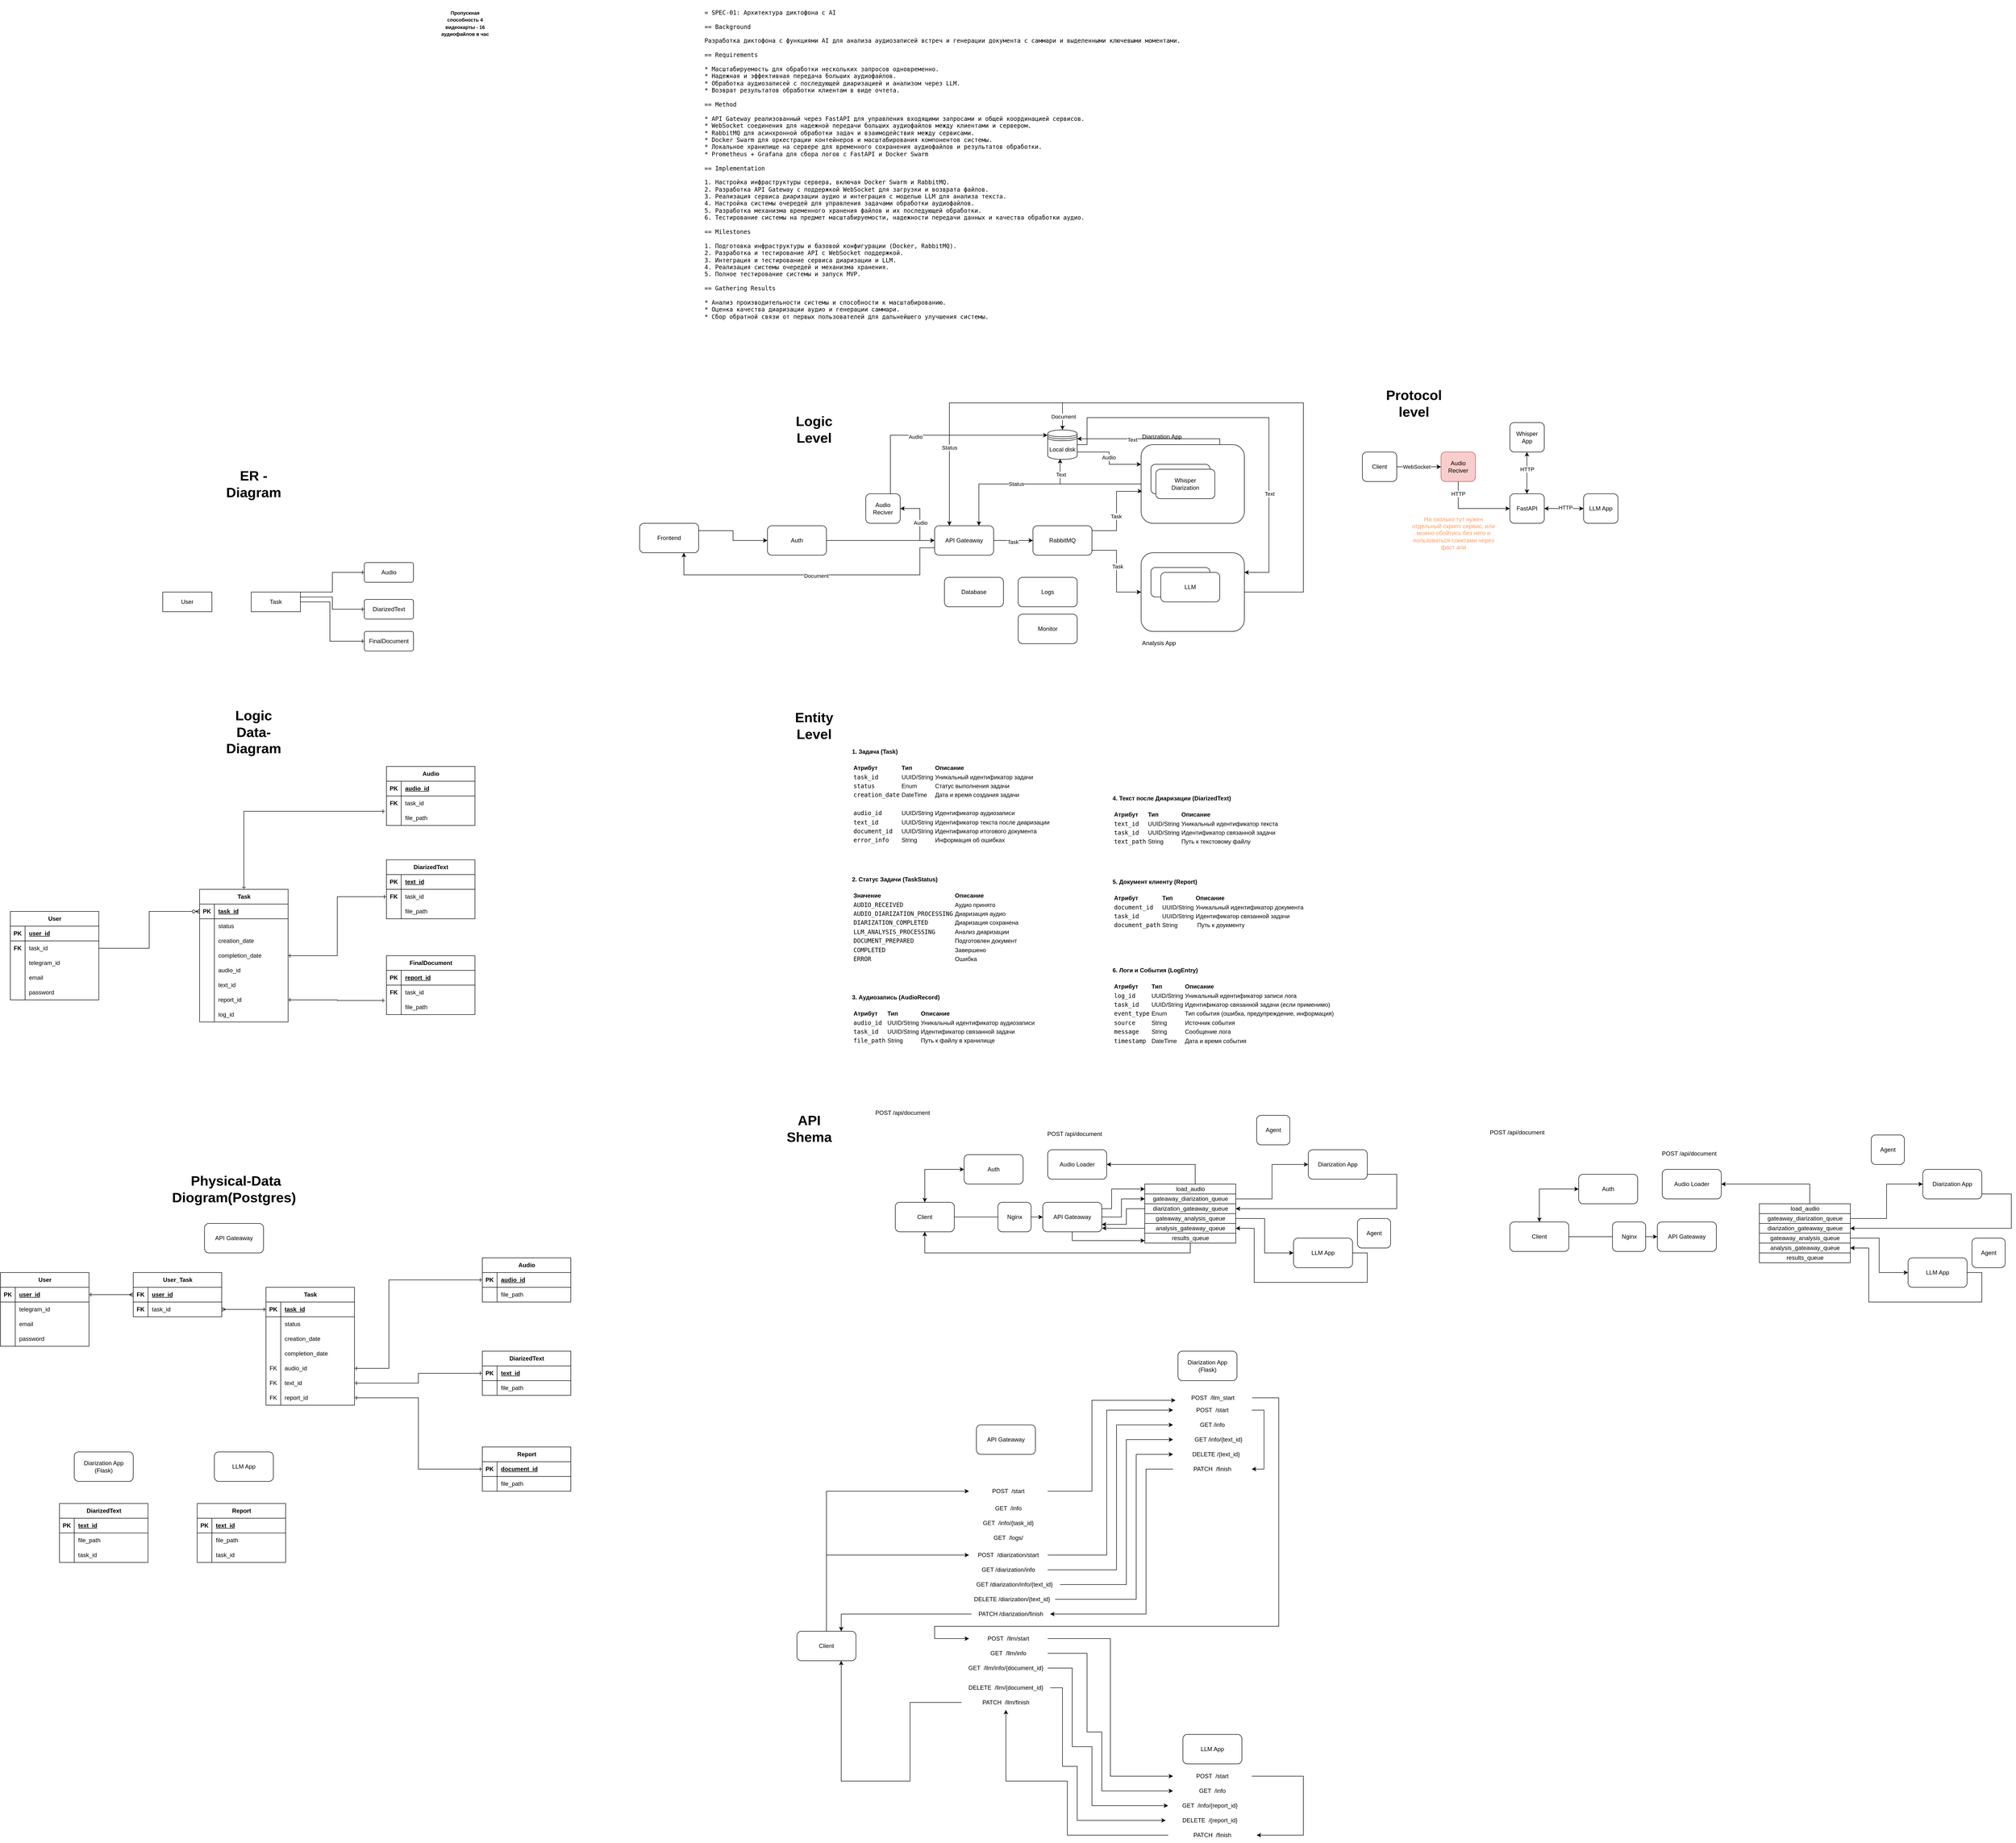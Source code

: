 <mxfile version="24.2.3" type="device">
  <diagram name="Page-1" id="5KAs_a-6m8VkOUKP-ll7">
    <mxGraphModel dx="8870" dy="4890" grid="1" gridSize="10" guides="1" tooltips="1" connect="1" arrows="1" fold="1" page="1" pageScale="1" pageWidth="850" pageHeight="1100" math="0" shadow="0">
      <root>
        <mxCell id="0" />
        <mxCell id="1" parent="0" />
        <mxCell id="wOBwjfWEIX_cHgVaemCK-19" style="edgeStyle=orthogonalEdgeStyle;rounded=0;orthogonalLoop=1;jettySize=auto;html=1;exitX=0;exitY=0.75;exitDx=0;exitDy=0;entryX=0.75;entryY=1;entryDx=0;entryDy=0;" parent="1" source="wOBwjfWEIX_cHgVaemCK-1" target="wOBwjfWEIX_cHgVaemCK-4" edge="1">
          <mxGeometry relative="1" as="geometry">
            <Array as="points">
              <mxPoint x="190" y="385" />
              <mxPoint x="190" y="440" />
              <mxPoint x="-290" y="440" />
            </Array>
            <mxPoint x="130" y="385" as="sourcePoint" />
            <mxPoint x="60" y="385" as="targetPoint" />
          </mxGeometry>
        </mxCell>
        <mxCell id="wOBwjfWEIX_cHgVaemCK-43" value="Document" style="edgeLabel;html=1;align=center;verticalAlign=middle;resizable=0;points=[];" parent="wOBwjfWEIX_cHgVaemCK-19" vertex="1" connectable="0">
          <mxGeometry x="-0.03" y="2" relative="1" as="geometry">
            <mxPoint as="offset" />
          </mxGeometry>
        </mxCell>
        <mxCell id="dnlpcMFlNEhiiFUcBEfh-5" style="edgeStyle=orthogonalEdgeStyle;rounded=0;orthogonalLoop=1;jettySize=auto;html=1;entryX=0;entryY=0.5;entryDx=0;entryDy=0;" parent="1" source="wOBwjfWEIX_cHgVaemCK-1" target="dnlpcMFlNEhiiFUcBEfh-2" edge="1">
          <mxGeometry relative="1" as="geometry" />
        </mxCell>
        <mxCell id="dnlpcMFlNEhiiFUcBEfh-18" value="Task" style="edgeLabel;html=1;align=center;verticalAlign=middle;resizable=0;points=[];" parent="dnlpcMFlNEhiiFUcBEfh-5" vertex="1" connectable="0">
          <mxGeometry x="-0.034" y="-3" relative="1" as="geometry">
            <mxPoint as="offset" />
          </mxGeometry>
        </mxCell>
        <mxCell id="SN8hewypjI5Z5d1pONtL-6" style="edgeStyle=orthogonalEdgeStyle;rounded=0;orthogonalLoop=1;jettySize=auto;html=1;entryX=1;entryY=0.5;entryDx=0;entryDy=0;" edge="1" parent="1" source="wOBwjfWEIX_cHgVaemCK-1" target="dnlpcMFlNEhiiFUcBEfh-54">
          <mxGeometry relative="1" as="geometry">
            <Array as="points">
              <mxPoint x="190" y="370" />
              <mxPoint x="190" y="305" />
            </Array>
          </mxGeometry>
        </mxCell>
        <mxCell id="SN8hewypjI5Z5d1pONtL-7" value="Audio" style="edgeLabel;html=1;align=center;verticalAlign=middle;resizable=0;points=[];" vertex="1" connectable="0" parent="SN8hewypjI5Z5d1pONtL-6">
          <mxGeometry x="-0.022" y="-1" relative="1" as="geometry">
            <mxPoint as="offset" />
          </mxGeometry>
        </mxCell>
        <mxCell id="wOBwjfWEIX_cHgVaemCK-1" value="API Gateaway" style="rounded=1;whiteSpace=wrap;html=1;" parent="1" vertex="1">
          <mxGeometry x="220" y="340" width="120" height="60" as="geometry" />
        </mxCell>
        <mxCell id="wOBwjfWEIX_cHgVaemCK-2" value="Whisper&lt;br&gt;Diarization" style="rounded=1;whiteSpace=wrap;html=1;" parent="1" vertex="1">
          <mxGeometry x="660" y="215" width="120" height="60" as="geometry" />
        </mxCell>
        <mxCell id="wOBwjfWEIX_cHgVaemCK-3" value="LLM" style="rounded=1;whiteSpace=wrap;html=1;" parent="1" vertex="1">
          <mxGeometry x="660" y="425" width="120" height="60" as="geometry" />
        </mxCell>
        <mxCell id="wOBwjfWEIX_cHgVaemCK-4" value="Frontend" style="rounded=1;whiteSpace=wrap;html=1;" parent="1" vertex="1">
          <mxGeometry x="-380" y="335" width="120" height="60" as="geometry" />
        </mxCell>
        <mxCell id="wOBwjfWEIX_cHgVaemCK-11" value="Whisper&lt;br&gt;Diarization" style="rounded=1;whiteSpace=wrap;html=1;" parent="1" vertex="1">
          <mxGeometry x="670" y="225" width="120" height="60" as="geometry" />
        </mxCell>
        <mxCell id="wOBwjfWEIX_cHgVaemCK-20" style="edgeStyle=orthogonalEdgeStyle;rounded=0;orthogonalLoop=1;jettySize=auto;html=1;exitX=1;exitY=0.25;exitDx=0;exitDy=0;entryX=0;entryY=0.5;entryDx=0;entryDy=0;" parent="1" source="wOBwjfWEIX_cHgVaemCK-4" target="SN8hewypjI5Z5d1pONtL-2" edge="1">
          <mxGeometry relative="1" as="geometry">
            <mxPoint x="-130" y="300" as="targetPoint" />
          </mxGeometry>
        </mxCell>
        <mxCell id="wOBwjfWEIX_cHgVaemCK-23" value="&lt;div align=&quot;left&quot;&gt;&lt;pre&gt;&lt;code class=&quot;!whitespace-pre hljs language-asciidoc&quot;&gt;= SPEC-01: Архитектура диктофона с AI&lt;br&gt;&lt;br&gt;== Background&lt;br&gt;&lt;br&gt;Разработка диктофона с функциями AI для анализа аудиозаписей встреч и генерации документа с саммари и выделенными ключевыми моментами.&lt;br&gt;&lt;br&gt;== Requirements&lt;br&gt;&lt;br&gt;* Масштабируемость для обработки нескольких запросов одновременно.&lt;br&gt;* Надежная и эффективная передача больших аудиофайлов.&lt;br&gt;* Обработка аудиозаписей с последующей диаризацией и анализом через LLM.&lt;br&gt;* Возврат результатов обработки клиентам в виде очтета.&lt;br&gt;&lt;br&gt;== Method&lt;br&gt;&lt;br&gt;* API Gateway реализованный через FastAPI для управления входящими запросами и общей координацией сервисов.&lt;br&gt;* WebSocket соединения для надежной передачи больших аудиофайлов между клиентами и сервером.&lt;br&gt;* RabbitMQ для асинхронной обработки задач и взаимодействия между сервисами.&lt;br&gt;* Docker Swarm для оркестрации контейнеров и масштабирования компонентов системы.&lt;br&gt;* Локальное хранилище на сервере для временного сохранения аудиофайлов и результатов обработки.&lt;br&gt;* Prometheus + Grafana для сбора логов с FastAPI и Doсker Swarm&lt;br&gt;&lt;br&gt;== Implementation&lt;br&gt;&lt;br&gt;1. Настройка инфраструктуры сервера, включая Docker Swarm и RabbitMQ.&lt;br&gt;2. Разработка API Gateway с поддержкой WebSocket для загрузки и возврата файлов.&lt;br&gt;3. Реализация сервиса диаризации аудио и интеграция с моделью LLM для анализа текста.&lt;br&gt;4. Настройка системы очередей для управления задачами обработки аудиофайлов.&lt;br&gt;5. Разработка механизма временного хранения файлов и их последующей обработки.&lt;br&gt;6. Тестирование системы на предмет масштабируемости, надежности передачи данных и качества обработки аудио.&lt;br&gt;&lt;br&gt;== Milestones&lt;br&gt;&lt;br&gt;1. Подготовка инфраструктуры и базовой конфигурации (Docker, RabbitMQ).&lt;br&gt;2. Разработка и тестирование API с WebSocket поддержкой.&lt;br&gt;3. Интеграция и тестирование сервиса диаризации и LLM.&lt;br&gt;4. Реализация системы очередей и механизма хранения.&lt;br&gt;5. Полное тестирование системы и запуск MVP.&lt;br&gt;&lt;br&gt;== Gathering Results&lt;br&gt;&lt;br&gt;* Анализ производительности системы и способности к масштабированию.&lt;br&gt;* Оценка качества диаризации аудио и генерации саммари.&lt;br&gt;* Сбор обратной связи от первых пользователей для дальнейшего улучшения системы.&lt;/code&gt;&lt;/pre&gt;&lt;/div&gt;" style="text;html=1;align=left;verticalAlign=middle;resizable=0;points=[];autosize=1;strokeColor=none;fillColor=none;" parent="1" vertex="1">
          <mxGeometry x="-250" y="-730" width="960" height="670" as="geometry" />
        </mxCell>
        <mxCell id="wOBwjfWEIX_cHgVaemCK-25" value="LLM" style="rounded=1;whiteSpace=wrap;html=1;" parent="1" vertex="1">
          <mxGeometry x="680" y="435" width="120" height="60" as="geometry" />
        </mxCell>
        <mxCell id="dnlpcMFlNEhiiFUcBEfh-9" style="edgeStyle=orthogonalEdgeStyle;rounded=0;orthogonalLoop=1;jettySize=auto;html=1;entryX=0.75;entryY=0;entryDx=0;entryDy=0;" parent="1" source="wOBwjfWEIX_cHgVaemCK-26" target="wOBwjfWEIX_cHgVaemCK-1" edge="1">
          <mxGeometry relative="1" as="geometry" />
        </mxCell>
        <mxCell id="dnlpcMFlNEhiiFUcBEfh-21" value="Status" style="edgeLabel;html=1;align=center;verticalAlign=middle;resizable=0;points=[];" parent="dnlpcMFlNEhiiFUcBEfh-9" vertex="1" connectable="0">
          <mxGeometry x="0.226" relative="1" as="geometry">
            <mxPoint as="offset" />
          </mxGeometry>
        </mxCell>
        <mxCell id="SN8hewypjI5Z5d1pONtL-12" style="edgeStyle=orthogonalEdgeStyle;rounded=0;orthogonalLoop=1;jettySize=auto;html=1;entryX=1;entryY=0.3;entryDx=0;entryDy=0;" edge="1" parent="1" source="wOBwjfWEIX_cHgVaemCK-26" target="wOBwjfWEIX_cHgVaemCK-44">
          <mxGeometry relative="1" as="geometry">
            <Array as="points">
              <mxPoint x="800" y="163" />
            </Array>
          </mxGeometry>
        </mxCell>
        <mxCell id="SN8hewypjI5Z5d1pONtL-13" value="Text" style="edgeLabel;html=1;align=center;verticalAlign=middle;resizable=0;points=[];" vertex="1" connectable="0" parent="SN8hewypjI5Z5d1pONtL-12">
          <mxGeometry x="0.261" y="2" relative="1" as="geometry">
            <mxPoint as="offset" />
          </mxGeometry>
        </mxCell>
        <mxCell id="wOBwjfWEIX_cHgVaemCK-26" value="" style="rounded=1;whiteSpace=wrap;html=1;fillColor=none;" parent="1" vertex="1">
          <mxGeometry x="640" y="175" width="210" height="160" as="geometry" />
        </mxCell>
        <mxCell id="dnlpcMFlNEhiiFUcBEfh-11" style="edgeStyle=orthogonalEdgeStyle;rounded=0;orthogonalLoop=1;jettySize=auto;html=1;entryX=0.5;entryY=0;entryDx=0;entryDy=0;" parent="1" source="wOBwjfWEIX_cHgVaemCK-27" target="wOBwjfWEIX_cHgVaemCK-44" edge="1">
          <mxGeometry relative="1" as="geometry">
            <mxPoint x="950" y="70" as="targetPoint" />
            <Array as="points">
              <mxPoint x="970" y="475" />
              <mxPoint x="970" y="90" />
              <mxPoint x="480" y="90" />
            </Array>
          </mxGeometry>
        </mxCell>
        <mxCell id="dnlpcMFlNEhiiFUcBEfh-25" value="Document" style="edgeLabel;html=1;align=center;verticalAlign=middle;resizable=0;points=[];" parent="dnlpcMFlNEhiiFUcBEfh-11" vertex="1" connectable="0">
          <mxGeometry x="0.949" y="2" relative="1" as="geometry">
            <mxPoint as="offset" />
          </mxGeometry>
        </mxCell>
        <mxCell id="dnlpcMFlNEhiiFUcBEfh-12" style="edgeStyle=orthogonalEdgeStyle;rounded=0;orthogonalLoop=1;jettySize=auto;html=1;entryX=0.25;entryY=0;entryDx=0;entryDy=0;" parent="1" source="wOBwjfWEIX_cHgVaemCK-27" target="wOBwjfWEIX_cHgVaemCK-1" edge="1">
          <mxGeometry relative="1" as="geometry">
            <Array as="points">
              <mxPoint x="970" y="475" />
              <mxPoint x="970" y="90" />
              <mxPoint x="250" y="90" />
            </Array>
          </mxGeometry>
        </mxCell>
        <mxCell id="dnlpcMFlNEhiiFUcBEfh-26" value="Status" style="edgeLabel;html=1;align=center;verticalAlign=middle;resizable=0;points=[];" parent="dnlpcMFlNEhiiFUcBEfh-12" vertex="1" connectable="0">
          <mxGeometry x="0.753" y="1" relative="1" as="geometry">
            <mxPoint x="-1" y="23" as="offset" />
          </mxGeometry>
        </mxCell>
        <mxCell id="wOBwjfWEIX_cHgVaemCK-27" value="" style="rounded=1;whiteSpace=wrap;html=1;fillColor=none;" parent="1" vertex="1">
          <mxGeometry x="640" y="395" width="210" height="160" as="geometry" />
        </mxCell>
        <mxCell id="wOBwjfWEIX_cHgVaemCK-28" value="Diarization App" style="text;whiteSpace=wrap;html=1;" parent="1" vertex="1">
          <mxGeometry x="640" y="145" width="110" height="30" as="geometry" />
        </mxCell>
        <mxCell id="wOBwjfWEIX_cHgVaemCK-29" value="Analysis App" style="text;whiteSpace=wrap;html=1;" parent="1" vertex="1">
          <mxGeometry x="640" y="565" width="110" height="30" as="geometry" />
        </mxCell>
        <mxCell id="dnlpcMFlNEhiiFUcBEfh-15" style="edgeStyle=orthogonalEdgeStyle;rounded=0;orthogonalLoop=1;jettySize=auto;html=1;entryX=0;entryY=0.25;entryDx=0;entryDy=0;" parent="1" source="wOBwjfWEIX_cHgVaemCK-44" target="wOBwjfWEIX_cHgVaemCK-26" edge="1">
          <mxGeometry relative="1" as="geometry">
            <Array as="points">
              <mxPoint x="575" y="190" />
              <mxPoint x="575" y="215" />
            </Array>
          </mxGeometry>
        </mxCell>
        <mxCell id="dnlpcMFlNEhiiFUcBEfh-22" value="Audio" style="edgeLabel;html=1;align=center;verticalAlign=middle;resizable=0;points=[];" parent="dnlpcMFlNEhiiFUcBEfh-15" vertex="1" connectable="0">
          <mxGeometry x="-0.02" y="-1" relative="1" as="geometry">
            <mxPoint as="offset" />
          </mxGeometry>
        </mxCell>
        <mxCell id="dnlpcMFlNEhiiFUcBEfh-16" style="edgeStyle=orthogonalEdgeStyle;rounded=0;orthogonalLoop=1;jettySize=auto;html=1;entryX=1;entryY=0.25;entryDx=0;entryDy=0;" parent="1" source="wOBwjfWEIX_cHgVaemCK-44" target="wOBwjfWEIX_cHgVaemCK-27" edge="1">
          <mxGeometry relative="1" as="geometry">
            <Array as="points">
              <mxPoint x="530" y="175" />
              <mxPoint x="530" y="120" />
              <mxPoint x="900" y="120" />
              <mxPoint x="900" y="435" />
            </Array>
          </mxGeometry>
        </mxCell>
        <mxCell id="dnlpcMFlNEhiiFUcBEfh-24" value="Text" style="edgeLabel;html=1;align=center;verticalAlign=middle;resizable=0;points=[];" parent="dnlpcMFlNEhiiFUcBEfh-16" vertex="1" connectable="0">
          <mxGeometry x="0.482" y="1" relative="1" as="geometry">
            <mxPoint as="offset" />
          </mxGeometry>
        </mxCell>
        <mxCell id="wOBwjfWEIX_cHgVaemCK-44" value="Local disk" style="shape=datastore;whiteSpace=wrap;html=1;" parent="1" vertex="1">
          <mxGeometry x="450" y="145" width="60" height="60" as="geometry" />
        </mxCell>
        <mxCell id="wOBwjfWEIX_cHgVaemCK-53" value="" style="shape=image;html=1;verticalAlign=top;verticalLabelPosition=bottom;labelBackgroundColor=#ffffff;imageAspect=0;aspect=fixed;image=https://cdn0.iconfinder.com/data/icons/social-media-2127/48/social_media_social_media_logo_docker-128.png" parent="1" vertex="1">
          <mxGeometry x="732" y="117" width="58" height="58" as="geometry" />
        </mxCell>
        <mxCell id="wOBwjfWEIX_cHgVaemCK-54" value="" style="shape=image;html=1;verticalAlign=top;verticalLabelPosition=bottom;labelBackgroundColor=#ffffff;imageAspect=0;aspect=fixed;image=https://cdn0.iconfinder.com/data/icons/social-media-2127/48/social_media_social_media_logo_docker-128.png" parent="1" vertex="1">
          <mxGeometry x="722" y="550" width="58" height="58" as="geometry" />
        </mxCell>
        <mxCell id="dnlpcMFlNEhiiFUcBEfh-7" style="edgeStyle=orthogonalEdgeStyle;rounded=0;orthogonalLoop=1;jettySize=auto;html=1;entryX=0.01;entryY=0.595;entryDx=0;entryDy=0;startArrow=none;startFill=0;entryPerimeter=0;" parent="1" source="dnlpcMFlNEhiiFUcBEfh-2" target="wOBwjfWEIX_cHgVaemCK-26" edge="1">
          <mxGeometry relative="1" as="geometry">
            <Array as="points">
              <mxPoint x="590" y="350" />
              <mxPoint x="590" y="270" />
              <mxPoint x="640" y="270" />
            </Array>
          </mxGeometry>
        </mxCell>
        <mxCell id="dnlpcMFlNEhiiFUcBEfh-19" value="Task" style="edgeLabel;html=1;align=center;verticalAlign=middle;resizable=0;points=[];" parent="dnlpcMFlNEhiiFUcBEfh-7" vertex="1" connectable="0">
          <mxGeometry x="-0.132" y="1" relative="1" as="geometry">
            <mxPoint as="offset" />
          </mxGeometry>
        </mxCell>
        <mxCell id="dnlpcMFlNEhiiFUcBEfh-8" style="edgeStyle=orthogonalEdgeStyle;rounded=0;orthogonalLoop=1;jettySize=auto;html=1;startArrow=none;startFill=0;" parent="1" source="dnlpcMFlNEhiiFUcBEfh-2" target="wOBwjfWEIX_cHgVaemCK-27" edge="1">
          <mxGeometry relative="1" as="geometry">
            <Array as="points">
              <mxPoint x="590" y="390" />
              <mxPoint x="590" y="475" />
            </Array>
          </mxGeometry>
        </mxCell>
        <mxCell id="dnlpcMFlNEhiiFUcBEfh-20" value="Task" style="edgeLabel;html=1;align=center;verticalAlign=middle;resizable=0;points=[];" parent="dnlpcMFlNEhiiFUcBEfh-8" vertex="1" connectable="0">
          <mxGeometry x="-0.106" y="2" relative="1" as="geometry">
            <mxPoint as="offset" />
          </mxGeometry>
        </mxCell>
        <mxCell id="dnlpcMFlNEhiiFUcBEfh-2" value="RabbitMQ" style="rounded=1;whiteSpace=wrap;html=1;" parent="1" vertex="1">
          <mxGeometry x="420" y="340" width="120" height="60" as="geometry" />
        </mxCell>
        <mxCell id="dnlpcMFlNEhiiFUcBEfh-3" value="&lt;font size=&quot;1&quot;&gt;&lt;b style=&quot;font-size: 28px;&quot;&gt;Logic Level&lt;br&gt;&lt;/b&gt;&lt;/font&gt;" style="text;html=1;align=center;verticalAlign=middle;whiteSpace=wrap;rounded=0;" parent="1" vertex="1">
          <mxGeometry x="-80" y="117" width="110" height="53" as="geometry" />
        </mxCell>
        <mxCell id="dnlpcMFlNEhiiFUcBEfh-4" value="&lt;font style=&quot;font-size: 28px;&quot;&gt;&lt;b&gt;Entity Level&lt;/b&gt;&lt;br&gt;&lt;/font&gt;" style="text;html=1;align=center;verticalAlign=middle;whiteSpace=wrap;rounded=0;" parent="1" vertex="1">
          <mxGeometry x="-80" y="720" width="110" height="53" as="geometry" />
        </mxCell>
        <mxCell id="dnlpcMFlNEhiiFUcBEfh-10" style="edgeStyle=orthogonalEdgeStyle;rounded=0;orthogonalLoop=1;jettySize=auto;html=1;entryX=0.421;entryY=0.983;entryDx=0;entryDy=0;entryPerimeter=0;" parent="1" source="wOBwjfWEIX_cHgVaemCK-26" target="wOBwjfWEIX_cHgVaemCK-44" edge="1">
          <mxGeometry relative="1" as="geometry" />
        </mxCell>
        <mxCell id="dnlpcMFlNEhiiFUcBEfh-14" value="Text" style="edgeLabel;html=1;align=center;verticalAlign=middle;resizable=0;points=[];" parent="dnlpcMFlNEhiiFUcBEfh-10" vertex="1" connectable="0">
          <mxGeometry x="0.703" y="-1" relative="1" as="geometry">
            <mxPoint as="offset" />
          </mxGeometry>
        </mxCell>
        <mxCell id="dnlpcMFlNEhiiFUcBEfh-13" value="Monitor" style="rounded=1;whiteSpace=wrap;html=1;" parent="1" vertex="1">
          <mxGeometry x="390" y="520" width="120" height="60" as="geometry" />
        </mxCell>
        <mxCell id="dnlpcMFlNEhiiFUcBEfh-44" value="&lt;h4&gt;1. Задача (Task)&lt;/h4&gt;&lt;table&gt;&lt;thead&gt;&lt;tr&gt;&lt;th&gt;Атрибут&lt;/th&gt;&lt;th&gt;Тип&lt;/th&gt;&lt;th&gt;Описание&lt;/th&gt;&lt;/tr&gt;&lt;/thead&gt;&lt;tbody&gt;&lt;tr&gt;&lt;td&gt;&lt;code&gt;task_id&lt;/code&gt;&lt;/td&gt;&lt;td&gt;UUID/String&lt;/td&gt;&lt;td&gt;Уникальный идентификатор задачи&lt;/td&gt;&lt;/tr&gt;&lt;tr&gt;&lt;td&gt;&lt;code&gt;status&lt;/code&gt;&lt;/td&gt;&lt;td&gt;Enum&lt;/td&gt;&lt;td&gt;Статус выполнения задачи&lt;/td&gt;&lt;/tr&gt;&lt;tr&gt;&lt;td&gt;&lt;code&gt;creation_date&lt;/code&gt;&lt;/td&gt;&lt;td&gt;DateTime&lt;/td&gt;&lt;td&gt;Дата и время создания задачи&lt;/td&gt;&lt;/tr&gt;&lt;tr&gt;&lt;td&gt;&lt;br&gt;&lt;/td&gt;&lt;td&gt;&lt;br&gt;&lt;/td&gt;&lt;td&gt;&lt;br&gt;&lt;/td&gt;&lt;/tr&gt;&lt;tr&gt;&lt;td&gt;&lt;code&gt;audio_id&lt;/code&gt;&lt;/td&gt;&lt;td&gt;UUID/String&lt;/td&gt;&lt;td&gt;Идентификатор аудиозаписи&lt;/td&gt;&lt;/tr&gt;&lt;tr&gt;&lt;td&gt;&lt;code&gt;text_id&lt;/code&gt;&lt;/td&gt;&lt;td&gt;UUID/String&lt;/td&gt;&lt;td&gt;Идентификатор текста после диаризации&lt;/td&gt;&lt;/tr&gt;&lt;tr&gt;&lt;td&gt;&lt;code&gt;document_id&lt;/code&gt;&lt;/td&gt;&lt;td&gt;UUID/String&lt;/td&gt;&lt;td&gt;Идентификатор итогового документа&lt;/td&gt;&lt;/tr&gt;&lt;tr&gt;&lt;td&gt;&lt;code&gt;error_info&lt;/code&gt;&lt;/td&gt;&lt;td&gt;String&lt;/td&gt;&lt;td&gt;Информация об ошибках&lt;/td&gt;&lt;/tr&gt;&lt;/tbody&gt;&lt;/table&gt;" style="text;whiteSpace=wrap;html=1;" parent="1" vertex="1">
          <mxGeometry x="50" y="770" width="470" height="240" as="geometry" />
        </mxCell>
        <mxCell id="dnlpcMFlNEhiiFUcBEfh-45" value="&lt;h4&gt;2. Статус Задачи (TaskStatus)&lt;/h4&gt;&lt;table&gt;&lt;thead&gt;&lt;tr&gt;&lt;th&gt;Значение&lt;/th&gt;&lt;th&gt;Описание&lt;/th&gt;&lt;/tr&gt;&lt;/thead&gt;&lt;tbody&gt;&lt;tr&gt;&lt;td&gt;&lt;code&gt;AUDIO_RECEIVED&lt;/code&gt;&lt;/td&gt;&lt;td&gt;Аудио принято&lt;/td&gt;&lt;/tr&gt;&lt;tr&gt;&lt;td&gt;&lt;code&gt;AUDIO_DIARIZATION_PROCESSING&lt;/code&gt;&lt;/td&gt;&lt;td&gt;Диаризация аудио&lt;/td&gt;&lt;/tr&gt;&lt;tr&gt;&lt;td&gt;&lt;code&gt;DIARIZATION_COMPLETED&lt;/code&gt;&lt;/td&gt;&lt;td&gt;Диаризация сохранена&lt;/td&gt;&lt;/tr&gt;&lt;tr&gt;&lt;td&gt;&lt;code&gt;LLM_ANALYSIS_PROCESSING&lt;/code&gt;&lt;/td&gt;&lt;td&gt;Анализ диаризации&lt;/td&gt;&lt;/tr&gt;&lt;tr&gt;&lt;td&gt;&lt;code&gt;DOCUMENT_PREPARED&lt;/code&gt;&lt;/td&gt;&lt;td&gt;Подготовлен документ&lt;/td&gt;&lt;/tr&gt;&lt;tr&gt;&lt;td&gt;&lt;code&gt;COMPLETED&lt;/code&gt;&lt;/td&gt;&lt;td&gt;Завершено&lt;/td&gt;&lt;/tr&gt;&lt;tr&gt;&lt;td&gt;&lt;code&gt;ERROR&lt;/code&gt;&lt;/td&gt;&lt;td&gt;Ошибка&lt;/td&gt;&lt;/tr&gt;&lt;/tbody&gt;&lt;/table&gt;" style="text;whiteSpace=wrap;html=1;" parent="1" vertex="1">
          <mxGeometry x="50" y="1030" width="380" height="220" as="geometry" />
        </mxCell>
        <mxCell id="dnlpcMFlNEhiiFUcBEfh-46" value="&lt;h4&gt;3. Аудиозапись (AudioRecord)&lt;/h4&gt;&lt;table&gt;&lt;thead&gt;&lt;tr&gt;&lt;th&gt;Атрибут&lt;/th&gt;&lt;th&gt;Тип&lt;/th&gt;&lt;th&gt;Описание&lt;/th&gt;&lt;/tr&gt;&lt;/thead&gt;&lt;tbody&gt;&lt;tr&gt;&lt;td&gt;&lt;code&gt;audio_id&lt;/code&gt;&lt;/td&gt;&lt;td&gt;UUID/String&lt;/td&gt;&lt;td&gt;Уникальный идентификатор аудиозаписи&lt;/td&gt;&lt;/tr&gt;&lt;tr&gt;&lt;td&gt;&lt;code&gt;task_id&lt;/code&gt;&lt;/td&gt;&lt;td&gt;UUID/String&lt;/td&gt;&lt;td&gt;Идентификатор связанной задачи&lt;/td&gt;&lt;/tr&gt;&lt;tr&gt;&lt;td&gt;&lt;code&gt;file_path&lt;/code&gt;&lt;/td&gt;&lt;td&gt;String&lt;/td&gt;&lt;td&gt;Путь к файлу в хранилище&lt;/td&gt;&lt;/tr&gt;&lt;tr&gt;&lt;td&gt;&lt;br&gt;&lt;/td&gt;&lt;td&gt;&lt;br&gt;&lt;/td&gt;&lt;td&gt;&lt;br&gt;&lt;/td&gt;&lt;/tr&gt;&lt;/tbody&gt;&lt;/table&gt;" style="text;whiteSpace=wrap;html=1;" parent="1" vertex="1">
          <mxGeometry x="50" y="1270" width="440" height="160" as="geometry" />
        </mxCell>
        <mxCell id="dnlpcMFlNEhiiFUcBEfh-47" value="&lt;h4&gt;4. Текст после Диаризации (DiarizedText)&lt;/h4&gt;&lt;table&gt;&lt;thead&gt;&lt;tr&gt;&lt;th&gt;Атрибут&lt;/th&gt;&lt;th&gt;Тип&lt;/th&gt;&lt;th&gt;Описание&lt;/th&gt;&lt;/tr&gt;&lt;/thead&gt;&lt;tbody&gt;&lt;tr&gt;&lt;td&gt;&lt;code&gt;text_id&lt;/code&gt;&lt;/td&gt;&lt;td&gt;UUID/String&lt;/td&gt;&lt;td&gt;Уникальный идентификатор текста&lt;/td&gt;&lt;/tr&gt;&lt;tr&gt;&lt;td&gt;&lt;code&gt;task_id&lt;/code&gt;&lt;/td&gt;&lt;td&gt;UUID/String&lt;/td&gt;&lt;td&gt;Идентификатор связанной задачи&lt;/td&gt;&lt;/tr&gt;&lt;tr&gt;&lt;td&gt;&lt;code&gt;text_path&lt;/code&gt;&lt;br&gt;&lt;/td&gt;&lt;td&gt;String&lt;/td&gt;&lt;td&gt;Путь к текстовому файлу&lt;br&gt;&lt;/td&gt;&lt;/tr&gt;&lt;/tbody&gt;&lt;/table&gt;" style="text;whiteSpace=wrap;html=1;" parent="1" vertex="1">
          <mxGeometry x="580" y="865" width="390" height="150" as="geometry" />
        </mxCell>
        <mxCell id="dnlpcMFlNEhiiFUcBEfh-48" value="&lt;h4&gt;5. Документ клиенту (Report)&lt;/h4&gt;&lt;table&gt;&lt;thead&gt;&lt;tr&gt;&lt;th&gt;Атрибут&lt;/th&gt;&lt;th&gt;Тип&lt;/th&gt;&lt;th&gt;Описание&lt;/th&gt;&lt;/tr&gt;&lt;/thead&gt;&lt;tbody&gt;&lt;tr&gt;&lt;td&gt;&lt;code&gt;document_id&lt;/code&gt;&lt;/td&gt;&lt;td&gt;UUID/String&lt;/td&gt;&lt;td&gt;Уникальный идентификатор документа&lt;/td&gt;&lt;/tr&gt;&lt;tr&gt;&lt;td&gt;&lt;code&gt;task_id&lt;/code&gt;&lt;/td&gt;&lt;td&gt;UUID/String&lt;/td&gt;&lt;td&gt;Идентификатор связанной задачи&lt;/td&gt;&lt;/tr&gt;&lt;tr&gt;&lt;td&gt;&lt;code&gt;document_path&lt;/code&gt;&lt;br&gt;&lt;/td&gt;&lt;td&gt;String&lt;/td&gt;&lt;td&gt;&amp;nbsp;Путь к доукменту&lt;br&gt;&lt;/td&gt;&lt;/tr&gt;&lt;/tbody&gt;&lt;/table&gt;" style="text;whiteSpace=wrap;html=1;" parent="1" vertex="1">
          <mxGeometry x="580" y="1035" width="440" height="150" as="geometry" />
        </mxCell>
        <mxCell id="dnlpcMFlNEhiiFUcBEfh-49" value="&lt;h4&gt;6. Логи и События (LogEntry)&lt;/h4&gt;&lt;table&gt;&lt;thead&gt;&lt;tr&gt;&lt;th&gt;Атрибут&lt;/th&gt;&lt;th&gt;Тип&lt;/th&gt;&lt;th&gt;Описание&lt;/th&gt;&lt;/tr&gt;&lt;/thead&gt;&lt;tbody&gt;&lt;tr&gt;&lt;td&gt;&lt;code&gt;log_id&lt;/code&gt;&lt;/td&gt;&lt;td&gt;UUID/String&lt;/td&gt;&lt;td&gt;Уникальный идентификатор записи лога&lt;/td&gt;&lt;/tr&gt;&lt;tr&gt;&lt;td&gt;&lt;code&gt;task_id&lt;/code&gt;&lt;/td&gt;&lt;td&gt;UUID/String&lt;/td&gt;&lt;td&gt;Идентификатор связанной задачи (если применимо)&lt;/td&gt;&lt;/tr&gt;&lt;tr&gt;&lt;td&gt;&lt;code&gt;event_type&lt;/code&gt;&lt;/td&gt;&lt;td&gt;Enum&lt;/td&gt;&lt;td&gt;Тип события (ошибка, предупреждение, информация)&lt;/td&gt;&lt;/tr&gt;&lt;tr&gt;&lt;td&gt;&lt;code&gt;source&lt;/code&gt;&lt;/td&gt;&lt;td&gt;String&lt;/td&gt;&lt;td&gt;Источник события&lt;/td&gt;&lt;/tr&gt;&lt;tr&gt;&lt;td&gt;&lt;code&gt;message&lt;/code&gt;&lt;/td&gt;&lt;td&gt;String&lt;/td&gt;&lt;td&gt;Сообщение лога&lt;/td&gt;&lt;/tr&gt;&lt;tr&gt;&lt;td&gt;&lt;code&gt;timestamp&lt;/code&gt;&lt;/td&gt;&lt;td&gt;DateTime&lt;/td&gt;&lt;td&gt;Дата и время события&lt;/td&gt;&lt;/tr&gt;&lt;/tbody&gt;&lt;/table&gt;" style="text;whiteSpace=wrap;html=1;" parent="1" vertex="1">
          <mxGeometry x="580" y="1215" width="520" height="200" as="geometry" />
        </mxCell>
        <mxCell id="dnlpcMFlNEhiiFUcBEfh-51" value="&lt;font style=&quot;font-size: 28px;&quot;&gt;&lt;b&gt;API Shema&lt;br&gt;&lt;/b&gt;&lt;/font&gt;" style="text;html=1;align=center;verticalAlign=middle;whiteSpace=wrap;rounded=0;" parent="1" vertex="1">
          <mxGeometry x="-90" y="1540" width="110" height="53" as="geometry" />
        </mxCell>
        <mxCell id="dnlpcMFlNEhiiFUcBEfh-53" value="Database" style="rounded=1;whiteSpace=wrap;html=1;" parent="1" vertex="1">
          <mxGeometry x="240" y="445" width="120" height="60" as="geometry" />
        </mxCell>
        <mxCell id="dnlpcMFlNEhiiFUcBEfh-54" value="Audio&lt;br&gt;Reciver" style="rounded=1;whiteSpace=wrap;html=1;" parent="1" vertex="1">
          <mxGeometry x="80" y="275" width="70" height="60" as="geometry" />
        </mxCell>
        <mxCell id="dnlpcMFlNEhiiFUcBEfh-58" style="edgeStyle=orthogonalEdgeStyle;rounded=0;orthogonalLoop=1;jettySize=auto;html=1;entryX=-0.006;entryY=0.18;entryDx=0;entryDy=0;entryPerimeter=0;" parent="1" source="dnlpcMFlNEhiiFUcBEfh-54" target="wOBwjfWEIX_cHgVaemCK-44" edge="1">
          <mxGeometry relative="1" as="geometry">
            <Array as="points">
              <mxPoint x="130" y="156" />
            </Array>
          </mxGeometry>
        </mxCell>
        <mxCell id="dnlpcMFlNEhiiFUcBEfh-59" value="Audio" style="edgeLabel;html=1;align=center;verticalAlign=middle;resizable=0;points=[];" parent="dnlpcMFlNEhiiFUcBEfh-58" vertex="1" connectable="0">
          <mxGeometry x="-0.228" y="-3" relative="1" as="geometry">
            <mxPoint as="offset" />
          </mxGeometry>
        </mxCell>
        <mxCell id="PvUa24y5aUC_tQrBL6Jw-1" value="&lt;font style=&quot;font-size: 28px;&quot;&gt;&lt;b&gt;ER - Diagram&lt;/b&gt;&lt;br&gt;&lt;/font&gt;" style="text;html=1;align=center;verticalAlign=middle;whiteSpace=wrap;rounded=0;" parent="1" vertex="1">
          <mxGeometry x="-1220" y="255" width="110" as="geometry" />
        </mxCell>
        <mxCell id="PvUa24y5aUC_tQrBL6Jw-2" value="Task" style="shape=table;startSize=30;container=1;collapsible=1;childLayout=tableLayout;fixedRows=1;rowLines=0;fontStyle=1;align=center;resizeLast=1;html=1;" parent="1" vertex="1">
          <mxGeometry x="-1275" y="1080" width="180" height="270" as="geometry">
            <mxRectangle x="-1210" y="830" width="70" height="30" as="alternateBounds" />
          </mxGeometry>
        </mxCell>
        <mxCell id="PvUa24y5aUC_tQrBL6Jw-3" value="" style="shape=tableRow;horizontal=0;startSize=0;swimlaneHead=0;swimlaneBody=0;fillColor=none;collapsible=0;dropTarget=0;points=[[0,0.5],[1,0.5]];portConstraint=eastwest;top=0;left=0;right=0;bottom=1;" parent="PvUa24y5aUC_tQrBL6Jw-2" vertex="1">
          <mxGeometry y="30" width="180" height="30" as="geometry" />
        </mxCell>
        <mxCell id="PvUa24y5aUC_tQrBL6Jw-4" value="PK" style="shape=partialRectangle;connectable=0;fillColor=none;top=0;left=0;bottom=0;right=0;fontStyle=1;overflow=hidden;whiteSpace=wrap;html=1;" parent="PvUa24y5aUC_tQrBL6Jw-3" vertex="1">
          <mxGeometry width="30" height="30" as="geometry">
            <mxRectangle width="30" height="30" as="alternateBounds" />
          </mxGeometry>
        </mxCell>
        <mxCell id="PvUa24y5aUC_tQrBL6Jw-5" value="task_id" style="shape=partialRectangle;connectable=0;fillColor=none;top=0;left=0;bottom=0;right=0;align=left;spacingLeft=6;fontStyle=5;overflow=hidden;whiteSpace=wrap;html=1;" parent="PvUa24y5aUC_tQrBL6Jw-3" vertex="1">
          <mxGeometry x="30" width="150" height="30" as="geometry">
            <mxRectangle width="150" height="30" as="alternateBounds" />
          </mxGeometry>
        </mxCell>
        <mxCell id="PvUa24y5aUC_tQrBL6Jw-6" value="" style="shape=tableRow;horizontal=0;startSize=0;swimlaneHead=0;swimlaneBody=0;fillColor=none;collapsible=0;dropTarget=0;points=[[0,0.5],[1,0.5]];portConstraint=eastwest;top=0;left=0;right=0;bottom=0;" parent="PvUa24y5aUC_tQrBL6Jw-2" vertex="1">
          <mxGeometry y="60" width="180" height="30" as="geometry" />
        </mxCell>
        <mxCell id="PvUa24y5aUC_tQrBL6Jw-7" value="" style="shape=partialRectangle;connectable=0;fillColor=none;top=0;left=0;bottom=0;right=0;editable=1;overflow=hidden;whiteSpace=wrap;html=1;" parent="PvUa24y5aUC_tQrBL6Jw-6" vertex="1">
          <mxGeometry width="30" height="30" as="geometry">
            <mxRectangle width="30" height="30" as="alternateBounds" />
          </mxGeometry>
        </mxCell>
        <mxCell id="PvUa24y5aUC_tQrBL6Jw-8" value="status" style="shape=partialRectangle;connectable=0;fillColor=none;top=0;left=0;bottom=0;right=0;align=left;spacingLeft=6;overflow=hidden;whiteSpace=wrap;html=1;" parent="PvUa24y5aUC_tQrBL6Jw-6" vertex="1">
          <mxGeometry x="30" width="150" height="30" as="geometry">
            <mxRectangle width="150" height="30" as="alternateBounds" />
          </mxGeometry>
        </mxCell>
        <mxCell id="PvUa24y5aUC_tQrBL6Jw-9" value="" style="shape=tableRow;horizontal=0;startSize=0;swimlaneHead=0;swimlaneBody=0;fillColor=none;collapsible=0;dropTarget=0;points=[[0,0.5],[1,0.5]];portConstraint=eastwest;top=0;left=0;right=0;bottom=0;" parent="PvUa24y5aUC_tQrBL6Jw-2" vertex="1">
          <mxGeometry y="90" width="180" height="30" as="geometry" />
        </mxCell>
        <mxCell id="PvUa24y5aUC_tQrBL6Jw-10" value="" style="shape=partialRectangle;connectable=0;fillColor=none;top=0;left=0;bottom=0;right=0;editable=1;overflow=hidden;whiteSpace=wrap;html=1;" parent="PvUa24y5aUC_tQrBL6Jw-9" vertex="1">
          <mxGeometry width="30" height="30" as="geometry">
            <mxRectangle width="30" height="30" as="alternateBounds" />
          </mxGeometry>
        </mxCell>
        <mxCell id="PvUa24y5aUC_tQrBL6Jw-11" value="creation_date" style="shape=partialRectangle;connectable=0;fillColor=none;top=0;left=0;bottom=0;right=0;align=left;spacingLeft=6;overflow=hidden;whiteSpace=wrap;html=1;" parent="PvUa24y5aUC_tQrBL6Jw-9" vertex="1">
          <mxGeometry x="30" width="150" height="30" as="geometry">
            <mxRectangle width="150" height="30" as="alternateBounds" />
          </mxGeometry>
        </mxCell>
        <mxCell id="PvUa24y5aUC_tQrBL6Jw-12" value="" style="shape=tableRow;horizontal=0;startSize=0;swimlaneHead=0;swimlaneBody=0;fillColor=none;collapsible=0;dropTarget=0;points=[[0,0.5],[1,0.5]];portConstraint=eastwest;top=0;left=0;right=0;bottom=0;" parent="PvUa24y5aUC_tQrBL6Jw-2" vertex="1">
          <mxGeometry y="120" width="180" height="30" as="geometry" />
        </mxCell>
        <mxCell id="PvUa24y5aUC_tQrBL6Jw-13" value="" style="shape=partialRectangle;connectable=0;fillColor=none;top=0;left=0;bottom=0;right=0;editable=1;overflow=hidden;whiteSpace=wrap;html=1;" parent="PvUa24y5aUC_tQrBL6Jw-12" vertex="1">
          <mxGeometry width="30" height="30" as="geometry">
            <mxRectangle width="30" height="30" as="alternateBounds" />
          </mxGeometry>
        </mxCell>
        <mxCell id="PvUa24y5aUC_tQrBL6Jw-14" value="completion_date" style="shape=partialRectangle;connectable=0;fillColor=none;top=0;left=0;bottom=0;right=0;align=left;spacingLeft=6;overflow=hidden;whiteSpace=wrap;html=1;" parent="PvUa24y5aUC_tQrBL6Jw-12" vertex="1">
          <mxGeometry x="30" width="150" height="30" as="geometry">
            <mxRectangle width="150" height="30" as="alternateBounds" />
          </mxGeometry>
        </mxCell>
        <mxCell id="PvUa24y5aUC_tQrBL6Jw-20" value="" style="shape=tableRow;horizontal=0;startSize=0;swimlaneHead=0;swimlaneBody=0;fillColor=none;collapsible=0;dropTarget=0;points=[[0,0.5],[1,0.5]];portConstraint=eastwest;top=0;left=0;right=0;bottom=0;" parent="PvUa24y5aUC_tQrBL6Jw-2" vertex="1">
          <mxGeometry y="150" width="180" height="30" as="geometry" />
        </mxCell>
        <mxCell id="PvUa24y5aUC_tQrBL6Jw-21" value="" style="shape=partialRectangle;connectable=0;fillColor=none;top=0;left=0;bottom=0;right=0;editable=1;overflow=hidden;whiteSpace=wrap;html=1;" parent="PvUa24y5aUC_tQrBL6Jw-20" vertex="1">
          <mxGeometry width="30" height="30" as="geometry">
            <mxRectangle width="30" height="30" as="alternateBounds" />
          </mxGeometry>
        </mxCell>
        <mxCell id="PvUa24y5aUC_tQrBL6Jw-22" value="audio_id" style="shape=partialRectangle;connectable=0;fillColor=none;top=0;left=0;bottom=0;right=0;align=left;spacingLeft=6;overflow=hidden;whiteSpace=wrap;html=1;" parent="PvUa24y5aUC_tQrBL6Jw-20" vertex="1">
          <mxGeometry x="30" width="150" height="30" as="geometry">
            <mxRectangle width="150" height="30" as="alternateBounds" />
          </mxGeometry>
        </mxCell>
        <mxCell id="PvUa24y5aUC_tQrBL6Jw-23" value="" style="shape=tableRow;horizontal=0;startSize=0;swimlaneHead=0;swimlaneBody=0;fillColor=none;collapsible=0;dropTarget=0;points=[[0,0.5],[1,0.5]];portConstraint=eastwest;top=0;left=0;right=0;bottom=0;" parent="PvUa24y5aUC_tQrBL6Jw-2" vertex="1">
          <mxGeometry y="180" width="180" height="30" as="geometry" />
        </mxCell>
        <mxCell id="PvUa24y5aUC_tQrBL6Jw-24" value="" style="shape=partialRectangle;connectable=0;fillColor=none;top=0;left=0;bottom=0;right=0;editable=1;overflow=hidden;whiteSpace=wrap;html=1;" parent="PvUa24y5aUC_tQrBL6Jw-23" vertex="1">
          <mxGeometry width="30" height="30" as="geometry">
            <mxRectangle width="30" height="30" as="alternateBounds" />
          </mxGeometry>
        </mxCell>
        <mxCell id="PvUa24y5aUC_tQrBL6Jw-25" value="&lt;div&gt;text_id&lt;/div&gt;" style="shape=partialRectangle;connectable=0;fillColor=none;top=0;left=0;bottom=0;right=0;align=left;spacingLeft=6;overflow=hidden;whiteSpace=wrap;html=1;" parent="PvUa24y5aUC_tQrBL6Jw-23" vertex="1">
          <mxGeometry x="30" width="150" height="30" as="geometry">
            <mxRectangle width="150" height="30" as="alternateBounds" />
          </mxGeometry>
        </mxCell>
        <mxCell id="PvUa24y5aUC_tQrBL6Jw-26" value="" style="shape=tableRow;horizontal=0;startSize=0;swimlaneHead=0;swimlaneBody=0;fillColor=none;collapsible=0;dropTarget=0;points=[[0,0.5],[1,0.5]];portConstraint=eastwest;top=0;left=0;right=0;bottom=0;" parent="PvUa24y5aUC_tQrBL6Jw-2" vertex="1">
          <mxGeometry y="210" width="180" height="30" as="geometry" />
        </mxCell>
        <mxCell id="PvUa24y5aUC_tQrBL6Jw-27" value="" style="shape=partialRectangle;connectable=0;fillColor=none;top=0;left=0;bottom=0;right=0;editable=1;overflow=hidden;whiteSpace=wrap;html=1;" parent="PvUa24y5aUC_tQrBL6Jw-26" vertex="1">
          <mxGeometry width="30" height="30" as="geometry">
            <mxRectangle width="30" height="30" as="alternateBounds" />
          </mxGeometry>
        </mxCell>
        <mxCell id="PvUa24y5aUC_tQrBL6Jw-28" value="report_id" style="shape=partialRectangle;connectable=0;fillColor=none;top=0;left=0;bottom=0;right=0;align=left;spacingLeft=6;overflow=hidden;whiteSpace=wrap;html=1;" parent="PvUa24y5aUC_tQrBL6Jw-26" vertex="1">
          <mxGeometry x="30" width="150" height="30" as="geometry">
            <mxRectangle width="150" height="30" as="alternateBounds" />
          </mxGeometry>
        </mxCell>
        <mxCell id="PvUa24y5aUC_tQrBL6Jw-29" value="" style="shape=tableRow;horizontal=0;startSize=0;swimlaneHead=0;swimlaneBody=0;fillColor=none;collapsible=0;dropTarget=0;points=[[0,0.5],[1,0.5]];portConstraint=eastwest;top=0;left=0;right=0;bottom=0;" parent="PvUa24y5aUC_tQrBL6Jw-2" vertex="1">
          <mxGeometry y="240" width="180" height="30" as="geometry" />
        </mxCell>
        <mxCell id="PvUa24y5aUC_tQrBL6Jw-30" value="" style="shape=partialRectangle;connectable=0;fillColor=none;top=0;left=0;bottom=0;right=0;editable=1;overflow=hidden;whiteSpace=wrap;html=1;" parent="PvUa24y5aUC_tQrBL6Jw-29" vertex="1">
          <mxGeometry width="30" height="30" as="geometry">
            <mxRectangle width="30" height="30" as="alternateBounds" />
          </mxGeometry>
        </mxCell>
        <mxCell id="PvUa24y5aUC_tQrBL6Jw-31" value="log_id" style="shape=partialRectangle;connectable=0;fillColor=none;top=0;left=0;bottom=0;right=0;align=left;spacingLeft=6;overflow=hidden;whiteSpace=wrap;html=1;" parent="PvUa24y5aUC_tQrBL6Jw-29" vertex="1">
          <mxGeometry x="30" width="150" height="30" as="geometry">
            <mxRectangle width="150" height="30" as="alternateBounds" />
          </mxGeometry>
        </mxCell>
        <mxCell id="PvUa24y5aUC_tQrBL6Jw-57" value="Audio" style="shape=table;startSize=30;container=1;collapsible=1;childLayout=tableLayout;fixedRows=1;rowLines=0;fontStyle=1;align=center;resizeLast=1;html=1;" parent="1" vertex="1">
          <mxGeometry x="-895" y="830" width="180" height="120" as="geometry" />
        </mxCell>
        <mxCell id="PvUa24y5aUC_tQrBL6Jw-58" value="" style="shape=tableRow;horizontal=0;startSize=0;swimlaneHead=0;swimlaneBody=0;fillColor=none;collapsible=0;dropTarget=0;points=[[0,0.5],[1,0.5]];portConstraint=eastwest;top=0;left=0;right=0;bottom=1;" parent="PvUa24y5aUC_tQrBL6Jw-57" vertex="1">
          <mxGeometry y="30" width="180" height="30" as="geometry" />
        </mxCell>
        <mxCell id="PvUa24y5aUC_tQrBL6Jw-59" value="PK" style="shape=partialRectangle;connectable=0;fillColor=none;top=0;left=0;bottom=0;right=0;fontStyle=1;overflow=hidden;whiteSpace=wrap;html=1;" parent="PvUa24y5aUC_tQrBL6Jw-58" vertex="1">
          <mxGeometry width="30" height="30" as="geometry">
            <mxRectangle width="30" height="30" as="alternateBounds" />
          </mxGeometry>
        </mxCell>
        <mxCell id="PvUa24y5aUC_tQrBL6Jw-60" value="audio_id" style="shape=partialRectangle;connectable=0;fillColor=none;top=0;left=0;bottom=0;right=0;align=left;spacingLeft=6;fontStyle=5;overflow=hidden;whiteSpace=wrap;html=1;" parent="PvUa24y5aUC_tQrBL6Jw-58" vertex="1">
          <mxGeometry x="30" width="150" height="30" as="geometry">
            <mxRectangle width="150" height="30" as="alternateBounds" />
          </mxGeometry>
        </mxCell>
        <mxCell id="PvUa24y5aUC_tQrBL6Jw-61" value="" style="shape=tableRow;horizontal=0;startSize=0;swimlaneHead=0;swimlaneBody=0;fillColor=none;collapsible=0;dropTarget=0;points=[[0,0.5],[1,0.5]];portConstraint=eastwest;top=0;left=0;right=0;bottom=0;" parent="PvUa24y5aUC_tQrBL6Jw-57" vertex="1">
          <mxGeometry y="60" width="180" height="30" as="geometry" />
        </mxCell>
        <mxCell id="PvUa24y5aUC_tQrBL6Jw-62" value="&lt;b&gt;FK&lt;/b&gt;" style="shape=partialRectangle;connectable=0;fillColor=none;top=0;left=0;bottom=0;right=0;editable=1;overflow=hidden;whiteSpace=wrap;html=1;" parent="PvUa24y5aUC_tQrBL6Jw-61" vertex="1">
          <mxGeometry width="30" height="30" as="geometry">
            <mxRectangle width="30" height="30" as="alternateBounds" />
          </mxGeometry>
        </mxCell>
        <mxCell id="PvUa24y5aUC_tQrBL6Jw-63" value="task_id" style="shape=partialRectangle;connectable=0;fillColor=none;top=0;left=0;bottom=0;right=0;align=left;spacingLeft=6;overflow=hidden;whiteSpace=wrap;html=1;" parent="PvUa24y5aUC_tQrBL6Jw-61" vertex="1">
          <mxGeometry x="30" width="150" height="30" as="geometry">
            <mxRectangle width="150" height="30" as="alternateBounds" />
          </mxGeometry>
        </mxCell>
        <mxCell id="PvUa24y5aUC_tQrBL6Jw-64" value="" style="shape=tableRow;horizontal=0;startSize=0;swimlaneHead=0;swimlaneBody=0;fillColor=none;collapsible=0;dropTarget=0;points=[[0,0.5],[1,0.5]];portConstraint=eastwest;top=0;left=0;right=0;bottom=0;" parent="PvUa24y5aUC_tQrBL6Jw-57" vertex="1">
          <mxGeometry y="90" width="180" height="30" as="geometry" />
        </mxCell>
        <mxCell id="PvUa24y5aUC_tQrBL6Jw-65" value="" style="shape=partialRectangle;connectable=0;fillColor=none;top=0;left=0;bottom=0;right=0;editable=1;overflow=hidden;whiteSpace=wrap;html=1;" parent="PvUa24y5aUC_tQrBL6Jw-64" vertex="1">
          <mxGeometry width="30" height="30" as="geometry">
            <mxRectangle width="30" height="30" as="alternateBounds" />
          </mxGeometry>
        </mxCell>
        <mxCell id="PvUa24y5aUC_tQrBL6Jw-66" value="file_path" style="shape=partialRectangle;connectable=0;fillColor=none;top=0;left=0;bottom=0;right=0;align=left;spacingLeft=6;overflow=hidden;whiteSpace=wrap;html=1;" parent="PvUa24y5aUC_tQrBL6Jw-64" vertex="1">
          <mxGeometry x="30" width="150" height="30" as="geometry">
            <mxRectangle width="150" height="30" as="alternateBounds" />
          </mxGeometry>
        </mxCell>
        <mxCell id="PvUa24y5aUC_tQrBL6Jw-70" value="DiarizedText" style="shape=table;startSize=30;container=1;collapsible=1;childLayout=tableLayout;fixedRows=1;rowLines=0;fontStyle=1;align=center;resizeLast=1;html=1;" parent="1" vertex="1">
          <mxGeometry x="-895" y="1020" width="180" height="120" as="geometry" />
        </mxCell>
        <mxCell id="PvUa24y5aUC_tQrBL6Jw-71" value="" style="shape=tableRow;horizontal=0;startSize=0;swimlaneHead=0;swimlaneBody=0;fillColor=none;collapsible=0;dropTarget=0;points=[[0,0.5],[1,0.5]];portConstraint=eastwest;top=0;left=0;right=0;bottom=1;" parent="PvUa24y5aUC_tQrBL6Jw-70" vertex="1">
          <mxGeometry y="30" width="180" height="30" as="geometry" />
        </mxCell>
        <mxCell id="PvUa24y5aUC_tQrBL6Jw-72" value="PK" style="shape=partialRectangle;connectable=0;fillColor=none;top=0;left=0;bottom=0;right=0;fontStyle=1;overflow=hidden;whiteSpace=wrap;html=1;" parent="PvUa24y5aUC_tQrBL6Jw-71" vertex="1">
          <mxGeometry width="30" height="30" as="geometry">
            <mxRectangle width="30" height="30" as="alternateBounds" />
          </mxGeometry>
        </mxCell>
        <mxCell id="PvUa24y5aUC_tQrBL6Jw-73" value="text_id" style="shape=partialRectangle;connectable=0;fillColor=none;top=0;left=0;bottom=0;right=0;align=left;spacingLeft=6;fontStyle=5;overflow=hidden;whiteSpace=wrap;html=1;" parent="PvUa24y5aUC_tQrBL6Jw-71" vertex="1">
          <mxGeometry x="30" width="150" height="30" as="geometry">
            <mxRectangle width="150" height="30" as="alternateBounds" />
          </mxGeometry>
        </mxCell>
        <mxCell id="PvUa24y5aUC_tQrBL6Jw-74" value="" style="shape=tableRow;horizontal=0;startSize=0;swimlaneHead=0;swimlaneBody=0;fillColor=none;collapsible=0;dropTarget=0;points=[[0,0.5],[1,0.5]];portConstraint=eastwest;top=0;left=0;right=0;bottom=0;" parent="PvUa24y5aUC_tQrBL6Jw-70" vertex="1">
          <mxGeometry y="60" width="180" height="30" as="geometry" />
        </mxCell>
        <mxCell id="PvUa24y5aUC_tQrBL6Jw-75" value="&lt;b&gt;FK&lt;/b&gt;" style="shape=partialRectangle;connectable=0;fillColor=none;top=0;left=0;bottom=0;right=0;editable=1;overflow=hidden;whiteSpace=wrap;html=1;" parent="PvUa24y5aUC_tQrBL6Jw-74" vertex="1">
          <mxGeometry width="30" height="30" as="geometry">
            <mxRectangle width="30" height="30" as="alternateBounds" />
          </mxGeometry>
        </mxCell>
        <mxCell id="PvUa24y5aUC_tQrBL6Jw-76" value="task_id" style="shape=partialRectangle;connectable=0;fillColor=none;top=0;left=0;bottom=0;right=0;align=left;spacingLeft=6;overflow=hidden;whiteSpace=wrap;html=1;" parent="PvUa24y5aUC_tQrBL6Jw-74" vertex="1">
          <mxGeometry x="30" width="150" height="30" as="geometry">
            <mxRectangle width="150" height="30" as="alternateBounds" />
          </mxGeometry>
        </mxCell>
        <mxCell id="PvUa24y5aUC_tQrBL6Jw-77" value="" style="shape=tableRow;horizontal=0;startSize=0;swimlaneHead=0;swimlaneBody=0;fillColor=none;collapsible=0;dropTarget=0;points=[[0,0.5],[1,0.5]];portConstraint=eastwest;top=0;left=0;right=0;bottom=0;" parent="PvUa24y5aUC_tQrBL6Jw-70" vertex="1">
          <mxGeometry y="90" width="180" height="30" as="geometry" />
        </mxCell>
        <mxCell id="PvUa24y5aUC_tQrBL6Jw-78" value="" style="shape=partialRectangle;connectable=0;fillColor=none;top=0;left=0;bottom=0;right=0;editable=1;overflow=hidden;whiteSpace=wrap;html=1;" parent="PvUa24y5aUC_tQrBL6Jw-77" vertex="1">
          <mxGeometry width="30" height="30" as="geometry">
            <mxRectangle width="30" height="30" as="alternateBounds" />
          </mxGeometry>
        </mxCell>
        <mxCell id="PvUa24y5aUC_tQrBL6Jw-79" value="file_path" style="shape=partialRectangle;connectable=0;fillColor=none;top=0;left=0;bottom=0;right=0;align=left;spacingLeft=6;overflow=hidden;whiteSpace=wrap;html=1;" parent="PvUa24y5aUC_tQrBL6Jw-77" vertex="1">
          <mxGeometry x="30" width="150" height="30" as="geometry">
            <mxRectangle width="150" height="30" as="alternateBounds" />
          </mxGeometry>
        </mxCell>
        <mxCell id="PvUa24y5aUC_tQrBL6Jw-83" value="FinalDocument" style="shape=table;startSize=30;container=1;collapsible=1;childLayout=tableLayout;fixedRows=1;rowLines=0;fontStyle=1;align=center;resizeLast=1;html=1;" parent="1" vertex="1">
          <mxGeometry x="-895" y="1215" width="180" height="120" as="geometry" />
        </mxCell>
        <mxCell id="PvUa24y5aUC_tQrBL6Jw-84" value="" style="shape=tableRow;horizontal=0;startSize=0;swimlaneHead=0;swimlaneBody=0;fillColor=none;collapsible=0;dropTarget=0;points=[[0,0.5],[1,0.5]];portConstraint=eastwest;top=0;left=0;right=0;bottom=1;" parent="PvUa24y5aUC_tQrBL6Jw-83" vertex="1">
          <mxGeometry y="30" width="180" height="30" as="geometry" />
        </mxCell>
        <mxCell id="PvUa24y5aUC_tQrBL6Jw-85" value="PK" style="shape=partialRectangle;connectable=0;fillColor=none;top=0;left=0;bottom=0;right=0;fontStyle=1;overflow=hidden;whiteSpace=wrap;html=1;" parent="PvUa24y5aUC_tQrBL6Jw-84" vertex="1">
          <mxGeometry width="30" height="30" as="geometry">
            <mxRectangle width="30" height="30" as="alternateBounds" />
          </mxGeometry>
        </mxCell>
        <mxCell id="PvUa24y5aUC_tQrBL6Jw-86" value="report_id" style="shape=partialRectangle;connectable=0;fillColor=none;top=0;left=0;bottom=0;right=0;align=left;spacingLeft=6;fontStyle=5;overflow=hidden;whiteSpace=wrap;html=1;" parent="PvUa24y5aUC_tQrBL6Jw-84" vertex="1">
          <mxGeometry x="30" width="150" height="30" as="geometry">
            <mxRectangle width="150" height="30" as="alternateBounds" />
          </mxGeometry>
        </mxCell>
        <mxCell id="PvUa24y5aUC_tQrBL6Jw-87" value="" style="shape=tableRow;horizontal=0;startSize=0;swimlaneHead=0;swimlaneBody=0;fillColor=none;collapsible=0;dropTarget=0;points=[[0,0.5],[1,0.5]];portConstraint=eastwest;top=0;left=0;right=0;bottom=0;" parent="PvUa24y5aUC_tQrBL6Jw-83" vertex="1">
          <mxGeometry y="60" width="180" height="30" as="geometry" />
        </mxCell>
        <mxCell id="PvUa24y5aUC_tQrBL6Jw-88" value="&lt;b&gt;FK&lt;/b&gt;" style="shape=partialRectangle;connectable=0;fillColor=none;top=0;left=0;bottom=0;right=0;editable=1;overflow=hidden;whiteSpace=wrap;html=1;" parent="PvUa24y5aUC_tQrBL6Jw-87" vertex="1">
          <mxGeometry width="30" height="30" as="geometry">
            <mxRectangle width="30" height="30" as="alternateBounds" />
          </mxGeometry>
        </mxCell>
        <mxCell id="PvUa24y5aUC_tQrBL6Jw-89" value="task_id" style="shape=partialRectangle;connectable=0;fillColor=none;top=0;left=0;bottom=0;right=0;align=left;spacingLeft=6;overflow=hidden;whiteSpace=wrap;html=1;" parent="PvUa24y5aUC_tQrBL6Jw-87" vertex="1">
          <mxGeometry x="30" width="150" height="30" as="geometry">
            <mxRectangle width="150" height="30" as="alternateBounds" />
          </mxGeometry>
        </mxCell>
        <mxCell id="PvUa24y5aUC_tQrBL6Jw-90" value="" style="shape=tableRow;horizontal=0;startSize=0;swimlaneHead=0;swimlaneBody=0;fillColor=none;collapsible=0;dropTarget=0;points=[[0,0.5],[1,0.5]];portConstraint=eastwest;top=0;left=0;right=0;bottom=0;" parent="PvUa24y5aUC_tQrBL6Jw-83" vertex="1">
          <mxGeometry y="90" width="180" height="30" as="geometry" />
        </mxCell>
        <mxCell id="PvUa24y5aUC_tQrBL6Jw-91" value="" style="shape=partialRectangle;connectable=0;fillColor=none;top=0;left=0;bottom=0;right=0;editable=1;overflow=hidden;whiteSpace=wrap;html=1;" parent="PvUa24y5aUC_tQrBL6Jw-90" vertex="1">
          <mxGeometry width="30" height="30" as="geometry">
            <mxRectangle width="30" height="30" as="alternateBounds" />
          </mxGeometry>
        </mxCell>
        <mxCell id="PvUa24y5aUC_tQrBL6Jw-92" value="file_path" style="shape=partialRectangle;connectable=0;fillColor=none;top=0;left=0;bottom=0;right=0;align=left;spacingLeft=6;overflow=hidden;whiteSpace=wrap;html=1;" parent="PvUa24y5aUC_tQrBL6Jw-90" vertex="1">
          <mxGeometry x="30" width="150" height="30" as="geometry">
            <mxRectangle width="150" height="30" as="alternateBounds" />
          </mxGeometry>
        </mxCell>
        <mxCell id="PvUa24y5aUC_tQrBL6Jw-129" style="edgeStyle=orthogonalEdgeStyle;rounded=0;orthogonalLoop=1;jettySize=auto;html=1;entryX=-0.017;entryY=0.042;entryDx=0;entryDy=0;entryPerimeter=0;endArrow=ERone;endFill=0;startArrow=ERone;startFill=0;" parent="1" source="PvUa24y5aUC_tQrBL6Jw-2" target="PvUa24y5aUC_tQrBL6Jw-64" edge="1">
          <mxGeometry relative="1" as="geometry" />
        </mxCell>
        <mxCell id="PvUa24y5aUC_tQrBL6Jw-130" style="edgeStyle=orthogonalEdgeStyle;rounded=0;orthogonalLoop=1;jettySize=auto;html=1;entryX=0;entryY=0.5;entryDx=0;entryDy=0;endArrow=ERone;endFill=0;startArrow=ERone;startFill=0;" parent="1" source="PvUa24y5aUC_tQrBL6Jw-12" target="PvUa24y5aUC_tQrBL6Jw-74" edge="1">
          <mxGeometry relative="1" as="geometry" />
        </mxCell>
        <mxCell id="PvUa24y5aUC_tQrBL6Jw-131" style="edgeStyle=orthogonalEdgeStyle;rounded=0;orthogonalLoop=1;jettySize=auto;html=1;entryX=-0.017;entryY=0.042;entryDx=0;entryDy=0;entryPerimeter=0;endArrow=ERone;endFill=0;startArrow=ERone;startFill=0;" parent="1" source="PvUa24y5aUC_tQrBL6Jw-26" target="PvUa24y5aUC_tQrBL6Jw-90" edge="1">
          <mxGeometry relative="1" as="geometry" />
        </mxCell>
        <mxCell id="PvUa24y5aUC_tQrBL6Jw-143" style="edgeStyle=orthogonalEdgeStyle;rounded=0;orthogonalLoop=1;jettySize=auto;html=1;entryX=0;entryY=0.5;entryDx=0;entryDy=0;endArrow=ERone;endFill=0;" parent="1" source="PvUa24y5aUC_tQrBL6Jw-138" target="PvUa24y5aUC_tQrBL6Jw-139" edge="1">
          <mxGeometry relative="1" as="geometry">
            <Array as="points">
              <mxPoint x="-1005" y="475" />
              <mxPoint x="-1005" y="435" />
            </Array>
          </mxGeometry>
        </mxCell>
        <mxCell id="PvUa24y5aUC_tQrBL6Jw-144" style="edgeStyle=orthogonalEdgeStyle;rounded=0;orthogonalLoop=1;jettySize=auto;html=1;entryX=0;entryY=0.5;entryDx=0;entryDy=0;endArrow=ERone;endFill=0;" parent="1" source="PvUa24y5aUC_tQrBL6Jw-138" target="PvUa24y5aUC_tQrBL6Jw-140" edge="1">
          <mxGeometry relative="1" as="geometry">
            <Array as="points">
              <mxPoint x="-1005" y="485" />
              <mxPoint x="-1005" y="510" />
            </Array>
          </mxGeometry>
        </mxCell>
        <mxCell id="PvUa24y5aUC_tQrBL6Jw-138" value="Task" style="whiteSpace=wrap;html=1;align=center;" parent="1" vertex="1">
          <mxGeometry x="-1170" y="475" width="100" height="40" as="geometry" />
        </mxCell>
        <mxCell id="PvUa24y5aUC_tQrBL6Jw-139" value="&lt;div&gt;Audio&lt;/div&gt;" style="rounded=1;arcSize=10;whiteSpace=wrap;html=1;align=center;" parent="1" vertex="1">
          <mxGeometry x="-940" y="415" width="100" height="40" as="geometry" />
        </mxCell>
        <mxCell id="PvUa24y5aUC_tQrBL6Jw-140" value="DiarizedText" style="rounded=1;arcSize=10;whiteSpace=wrap;html=1;align=center;" parent="1" vertex="1">
          <mxGeometry x="-940" y="490" width="100" height="40" as="geometry" />
        </mxCell>
        <mxCell id="PvUa24y5aUC_tQrBL6Jw-141" value="FinalDocument" style="rounded=1;arcSize=10;whiteSpace=wrap;html=1;align=center;" parent="1" vertex="1">
          <mxGeometry x="-940" y="555" width="100" height="40" as="geometry" />
        </mxCell>
        <mxCell id="PvUa24y5aUC_tQrBL6Jw-145" style="edgeStyle=orthogonalEdgeStyle;rounded=0;orthogonalLoop=1;jettySize=auto;html=1;entryX=0;entryY=0.5;entryDx=0;entryDy=0;endArrow=ERone;endFill=0;" parent="1" source="PvUa24y5aUC_tQrBL6Jw-138" target="PvUa24y5aUC_tQrBL6Jw-141" edge="1">
          <mxGeometry relative="1" as="geometry">
            <Array as="points">
              <mxPoint x="-1010" y="495" />
              <mxPoint x="-1010" y="575" />
            </Array>
          </mxGeometry>
        </mxCell>
        <mxCell id="PvUa24y5aUC_tQrBL6Jw-147" value="&lt;font style=&quot;font-size: 28px;&quot;&gt;&lt;b&gt;Logic Data- Diagram&lt;/b&gt;&lt;br&gt;&lt;/font&gt;" style="text;html=1;align=center;verticalAlign=middle;whiteSpace=wrap;rounded=0;" parent="1" vertex="1">
          <mxGeometry x="-1220" y="760" width="110" as="geometry" />
        </mxCell>
        <mxCell id="PvUa24y5aUC_tQrBL6Jw-149" value="&lt;font size=&quot;1&quot;&gt;&lt;b style=&quot;font-size: 28px;&quot;&gt;Protocol level&lt;br&gt;&lt;/b&gt;&lt;/font&gt;" style="text;html=1;align=center;verticalAlign=middle;whiteSpace=wrap;rounded=0;" parent="1" vertex="1">
          <mxGeometry x="1140" y="64" width="110" height="53" as="geometry" />
        </mxCell>
        <mxCell id="PvUa24y5aUC_tQrBL6Jw-156" style="edgeStyle=orthogonalEdgeStyle;rounded=0;orthogonalLoop=1;jettySize=auto;html=1;exitX=0.5;exitY=1;exitDx=0;exitDy=0;entryX=0;entryY=0.5;entryDx=0;entryDy=0;" parent="1" source="PvUa24y5aUC_tQrBL6Jw-150" target="PvUa24y5aUC_tQrBL6Jw-155" edge="1">
          <mxGeometry relative="1" as="geometry">
            <mxPoint x="1300" y="310" as="sourcePoint" />
            <mxPoint x="1405.0" y="365" as="targetPoint" />
          </mxGeometry>
        </mxCell>
        <mxCell id="PvUa24y5aUC_tQrBL6Jw-157" value="HTTP" style="edgeLabel;html=1;align=center;verticalAlign=middle;resizable=0;points=[];" parent="PvUa24y5aUC_tQrBL6Jw-156" vertex="1" connectable="0">
          <mxGeometry x="-0.478" y="-2" relative="1" as="geometry">
            <mxPoint x="2" y="-17" as="offset" />
          </mxGeometry>
        </mxCell>
        <mxCell id="PvUa24y5aUC_tQrBL6Jw-150" value="Audio&lt;br&gt;Reciver" style="rounded=1;whiteSpace=wrap;html=1;fillColor=#f8cecc;strokeColor=#b85450;" parent="1" vertex="1">
          <mxGeometry x="1250" y="190" width="70" height="60" as="geometry" />
        </mxCell>
        <mxCell id="PvUa24y5aUC_tQrBL6Jw-152" style="edgeStyle=orthogonalEdgeStyle;rounded=0;orthogonalLoop=1;jettySize=auto;html=1;" parent="1" source="PvUa24y5aUC_tQrBL6Jw-151" target="PvUa24y5aUC_tQrBL6Jw-150" edge="1">
          <mxGeometry relative="1" as="geometry" />
        </mxCell>
        <mxCell id="PvUa24y5aUC_tQrBL6Jw-154" value="WebSocket" style="edgeLabel;html=1;align=center;verticalAlign=middle;resizable=0;points=[];" parent="PvUa24y5aUC_tQrBL6Jw-152" vertex="1" connectable="0">
          <mxGeometry x="-0.204" relative="1" as="geometry">
            <mxPoint x="4" as="offset" />
          </mxGeometry>
        </mxCell>
        <mxCell id="PvUa24y5aUC_tQrBL6Jw-151" value="Client" style="rounded=1;whiteSpace=wrap;html=1;" parent="1" vertex="1">
          <mxGeometry x="1090" y="190" width="70" height="60" as="geometry" />
        </mxCell>
        <mxCell id="PvUa24y5aUC_tQrBL6Jw-159" style="edgeStyle=orthogonalEdgeStyle;rounded=0;orthogonalLoop=1;jettySize=auto;html=1;entryX=0.5;entryY=1;entryDx=0;entryDy=0;startArrow=classic;startFill=1;" parent="1" edge="1">
          <mxGeometry relative="1" as="geometry">
            <mxPoint x="1424.7" y="275" as="sourcePoint" />
            <mxPoint x="1424.7" y="190" as="targetPoint" />
          </mxGeometry>
        </mxCell>
        <mxCell id="PvUa24y5aUC_tQrBL6Jw-160" value="HTTP" style="edgeLabel;html=1;align=center;verticalAlign=middle;resizable=0;points=[];" parent="PvUa24y5aUC_tQrBL6Jw-159" vertex="1" connectable="0">
          <mxGeometry x="-0.22" relative="1" as="geometry">
            <mxPoint y="-17" as="offset" />
          </mxGeometry>
        </mxCell>
        <mxCell id="PvUa24y5aUC_tQrBL6Jw-162" style="edgeStyle=orthogonalEdgeStyle;rounded=0;orthogonalLoop=1;jettySize=auto;html=1;entryX=0;entryY=0.5;entryDx=0;entryDy=0;startArrow=classic;startFill=1;" parent="1" source="PvUa24y5aUC_tQrBL6Jw-155" target="PvUa24y5aUC_tQrBL6Jw-161" edge="1">
          <mxGeometry relative="1" as="geometry" />
        </mxCell>
        <mxCell id="PvUa24y5aUC_tQrBL6Jw-163" value="HTTP" style="edgeLabel;html=1;align=center;verticalAlign=middle;resizable=0;points=[];" parent="PvUa24y5aUC_tQrBL6Jw-162" vertex="1" connectable="0">
          <mxGeometry x="0.08" y="2" relative="1" as="geometry">
            <mxPoint as="offset" />
          </mxGeometry>
        </mxCell>
        <mxCell id="PvUa24y5aUC_tQrBL6Jw-155" value="FastAPI" style="rounded=1;whiteSpace=wrap;html=1;" parent="1" vertex="1">
          <mxGeometry x="1390" y="275" width="70" height="60" as="geometry" />
        </mxCell>
        <mxCell id="PvUa24y5aUC_tQrBL6Jw-158" value="Whisper App" style="rounded=1;whiteSpace=wrap;html=1;" parent="1" vertex="1">
          <mxGeometry x="1390" y="130" width="70" height="60" as="geometry" />
        </mxCell>
        <mxCell id="PvUa24y5aUC_tQrBL6Jw-161" value="LLM App" style="rounded=1;whiteSpace=wrap;html=1;" parent="1" vertex="1">
          <mxGeometry x="1540" y="275" width="70" height="60" as="geometry" />
        </mxCell>
        <mxCell id="PvUa24y5aUC_tQrBL6Jw-164" value="User" style="shape=table;startSize=30;container=1;collapsible=1;childLayout=tableLayout;fixedRows=1;rowLines=0;fontStyle=1;align=center;resizeLast=1;html=1;" parent="1" vertex="1">
          <mxGeometry x="-1660" y="1125" width="180" height="180" as="geometry" />
        </mxCell>
        <mxCell id="PvUa24y5aUC_tQrBL6Jw-165" value="" style="shape=tableRow;horizontal=0;startSize=0;swimlaneHead=0;swimlaneBody=0;fillColor=none;collapsible=0;dropTarget=0;points=[[0,0.5],[1,0.5]];portConstraint=eastwest;top=0;left=0;right=0;bottom=1;" parent="PvUa24y5aUC_tQrBL6Jw-164" vertex="1">
          <mxGeometry y="30" width="180" height="30" as="geometry" />
        </mxCell>
        <mxCell id="PvUa24y5aUC_tQrBL6Jw-166" value="PK" style="shape=partialRectangle;connectable=0;fillColor=none;top=0;left=0;bottom=0;right=0;fontStyle=1;overflow=hidden;whiteSpace=wrap;html=1;" parent="PvUa24y5aUC_tQrBL6Jw-165" vertex="1">
          <mxGeometry width="30" height="30" as="geometry">
            <mxRectangle width="30" height="30" as="alternateBounds" />
          </mxGeometry>
        </mxCell>
        <mxCell id="PvUa24y5aUC_tQrBL6Jw-167" value="user_id" style="shape=partialRectangle;connectable=0;fillColor=none;top=0;left=0;bottom=0;right=0;align=left;spacingLeft=6;fontStyle=5;overflow=hidden;whiteSpace=wrap;html=1;" parent="PvUa24y5aUC_tQrBL6Jw-165" vertex="1">
          <mxGeometry x="30" width="150" height="30" as="geometry">
            <mxRectangle width="150" height="30" as="alternateBounds" />
          </mxGeometry>
        </mxCell>
        <mxCell id="PvUa24y5aUC_tQrBL6Jw-168" value="" style="shape=tableRow;horizontal=0;startSize=0;swimlaneHead=0;swimlaneBody=0;fillColor=none;collapsible=0;dropTarget=0;points=[[0,0.5],[1,0.5]];portConstraint=eastwest;top=0;left=0;right=0;bottom=0;" parent="PvUa24y5aUC_tQrBL6Jw-164" vertex="1">
          <mxGeometry y="60" width="180" height="30" as="geometry" />
        </mxCell>
        <mxCell id="PvUa24y5aUC_tQrBL6Jw-169" value="&lt;b&gt;FK&lt;/b&gt;" style="shape=partialRectangle;connectable=0;fillColor=none;top=0;left=0;bottom=0;right=0;editable=1;overflow=hidden;whiteSpace=wrap;html=1;" parent="PvUa24y5aUC_tQrBL6Jw-168" vertex="1">
          <mxGeometry width="30" height="30" as="geometry">
            <mxRectangle width="30" height="30" as="alternateBounds" />
          </mxGeometry>
        </mxCell>
        <mxCell id="PvUa24y5aUC_tQrBL6Jw-170" value="task_id" style="shape=partialRectangle;connectable=0;fillColor=none;top=0;left=0;bottom=0;right=0;align=left;spacingLeft=6;overflow=hidden;whiteSpace=wrap;html=1;" parent="PvUa24y5aUC_tQrBL6Jw-168" vertex="1">
          <mxGeometry x="30" width="150" height="30" as="geometry">
            <mxRectangle width="150" height="30" as="alternateBounds" />
          </mxGeometry>
        </mxCell>
        <mxCell id="PvUa24y5aUC_tQrBL6Jw-171" value="" style="shape=tableRow;horizontal=0;startSize=0;swimlaneHead=0;swimlaneBody=0;fillColor=none;collapsible=0;dropTarget=0;points=[[0,0.5],[1,0.5]];portConstraint=eastwest;top=0;left=0;right=0;bottom=0;" parent="PvUa24y5aUC_tQrBL6Jw-164" vertex="1">
          <mxGeometry y="90" width="180" height="30" as="geometry" />
        </mxCell>
        <mxCell id="PvUa24y5aUC_tQrBL6Jw-172" value="" style="shape=partialRectangle;connectable=0;fillColor=none;top=0;left=0;bottom=0;right=0;editable=1;overflow=hidden;whiteSpace=wrap;html=1;" parent="PvUa24y5aUC_tQrBL6Jw-171" vertex="1">
          <mxGeometry width="30" height="30" as="geometry">
            <mxRectangle width="30" height="30" as="alternateBounds" />
          </mxGeometry>
        </mxCell>
        <mxCell id="PvUa24y5aUC_tQrBL6Jw-173" value="telegram_id" style="shape=partialRectangle;connectable=0;fillColor=none;top=0;left=0;bottom=0;right=0;align=left;spacingLeft=6;overflow=hidden;whiteSpace=wrap;html=1;" parent="PvUa24y5aUC_tQrBL6Jw-171" vertex="1">
          <mxGeometry x="30" width="150" height="30" as="geometry">
            <mxRectangle width="150" height="30" as="alternateBounds" />
          </mxGeometry>
        </mxCell>
        <mxCell id="PvUa24y5aUC_tQrBL6Jw-175" value="" style="shape=tableRow;horizontal=0;startSize=0;swimlaneHead=0;swimlaneBody=0;fillColor=none;collapsible=0;dropTarget=0;points=[[0,0.5],[1,0.5]];portConstraint=eastwest;top=0;left=0;right=0;bottom=0;" parent="PvUa24y5aUC_tQrBL6Jw-164" vertex="1">
          <mxGeometry y="120" width="180" height="30" as="geometry" />
        </mxCell>
        <mxCell id="PvUa24y5aUC_tQrBL6Jw-176" value="" style="shape=partialRectangle;connectable=0;fillColor=none;top=0;left=0;bottom=0;right=0;editable=1;overflow=hidden;whiteSpace=wrap;html=1;" parent="PvUa24y5aUC_tQrBL6Jw-175" vertex="1">
          <mxGeometry width="30" height="30" as="geometry">
            <mxRectangle width="30" height="30" as="alternateBounds" />
          </mxGeometry>
        </mxCell>
        <mxCell id="PvUa24y5aUC_tQrBL6Jw-177" value="email" style="shape=partialRectangle;connectable=0;fillColor=none;top=0;left=0;bottom=0;right=0;align=left;spacingLeft=6;overflow=hidden;whiteSpace=wrap;html=1;" parent="PvUa24y5aUC_tQrBL6Jw-175" vertex="1">
          <mxGeometry x="30" width="150" height="30" as="geometry">
            <mxRectangle width="150" height="30" as="alternateBounds" />
          </mxGeometry>
        </mxCell>
        <mxCell id="PvUa24y5aUC_tQrBL6Jw-178" value="" style="shape=tableRow;horizontal=0;startSize=0;swimlaneHead=0;swimlaneBody=0;fillColor=none;collapsible=0;dropTarget=0;points=[[0,0.5],[1,0.5]];portConstraint=eastwest;top=0;left=0;right=0;bottom=0;" parent="PvUa24y5aUC_tQrBL6Jw-164" vertex="1">
          <mxGeometry y="150" width="180" height="30" as="geometry" />
        </mxCell>
        <mxCell id="PvUa24y5aUC_tQrBL6Jw-179" value="" style="shape=partialRectangle;connectable=0;fillColor=none;top=0;left=0;bottom=0;right=0;editable=1;overflow=hidden;whiteSpace=wrap;html=1;" parent="PvUa24y5aUC_tQrBL6Jw-178" vertex="1">
          <mxGeometry width="30" height="30" as="geometry">
            <mxRectangle width="30" height="30" as="alternateBounds" />
          </mxGeometry>
        </mxCell>
        <mxCell id="PvUa24y5aUC_tQrBL6Jw-180" value="password" style="shape=partialRectangle;connectable=0;fillColor=none;top=0;left=0;bottom=0;right=0;align=left;spacingLeft=6;overflow=hidden;whiteSpace=wrap;html=1;" parent="PvUa24y5aUC_tQrBL6Jw-178" vertex="1">
          <mxGeometry x="30" width="150" height="30" as="geometry">
            <mxRectangle width="150" height="30" as="alternateBounds" />
          </mxGeometry>
        </mxCell>
        <mxCell id="PvUa24y5aUC_tQrBL6Jw-174" value="User" style="whiteSpace=wrap;html=1;align=center;" parent="1" vertex="1">
          <mxGeometry x="-1350" y="475" width="100" height="40" as="geometry" />
        </mxCell>
        <mxCell id="PvUa24y5aUC_tQrBL6Jw-182" style="edgeStyle=orthogonalEdgeStyle;rounded=0;orthogonalLoop=1;jettySize=auto;html=1;entryX=0;entryY=0.5;entryDx=0;entryDy=0;endArrow=ERzeroToMany;endFill=0;" parent="1" source="PvUa24y5aUC_tQrBL6Jw-168" target="PvUa24y5aUC_tQrBL6Jw-3" edge="1">
          <mxGeometry relative="1" as="geometry" />
        </mxCell>
        <mxCell id="PvUa24y5aUC_tQrBL6Jw-184" value="&lt;div&gt;&lt;font style=&quot;font-size: 28px;&quot;&gt;&lt;b&gt;&amp;nbsp;Physical-Data&lt;/b&gt;&lt;/font&gt;&lt;/div&gt;&lt;div&gt;&lt;font style=&quot;font-size: 28px;&quot;&gt;&lt;b&gt;Diogram(Postgres)&lt;/b&gt;&lt;/font&gt;&lt;/div&gt;" style="text;html=1;align=center;verticalAlign=middle;whiteSpace=wrap;rounded=0;" parent="1" vertex="1">
          <mxGeometry x="-1260" y="1690" width="110" as="geometry" />
        </mxCell>
        <mxCell id="PvUa24y5aUC_tQrBL6Jw-185" value="User" style="shape=table;startSize=30;container=1;collapsible=1;childLayout=tableLayout;fixedRows=1;rowLines=0;fontStyle=1;align=center;resizeLast=1;html=1;" parent="1" vertex="1">
          <mxGeometry x="-1680" y="1860" width="180" height="150" as="geometry" />
        </mxCell>
        <mxCell id="PvUa24y5aUC_tQrBL6Jw-186" value="" style="shape=tableRow;horizontal=0;startSize=0;swimlaneHead=0;swimlaneBody=0;fillColor=none;collapsible=0;dropTarget=0;points=[[0,0.5],[1,0.5]];portConstraint=eastwest;top=0;left=0;right=0;bottom=1;" parent="PvUa24y5aUC_tQrBL6Jw-185" vertex="1">
          <mxGeometry y="30" width="180" height="30" as="geometry" />
        </mxCell>
        <mxCell id="PvUa24y5aUC_tQrBL6Jw-187" value="PK" style="shape=partialRectangle;connectable=0;fillColor=none;top=0;left=0;bottom=0;right=0;fontStyle=1;overflow=hidden;whiteSpace=wrap;html=1;" parent="PvUa24y5aUC_tQrBL6Jw-186" vertex="1">
          <mxGeometry width="30" height="30" as="geometry">
            <mxRectangle width="30" height="30" as="alternateBounds" />
          </mxGeometry>
        </mxCell>
        <mxCell id="PvUa24y5aUC_tQrBL6Jw-188" value="user_id" style="shape=partialRectangle;connectable=0;fillColor=none;top=0;left=0;bottom=0;right=0;align=left;spacingLeft=6;fontStyle=5;overflow=hidden;whiteSpace=wrap;html=1;" parent="PvUa24y5aUC_tQrBL6Jw-186" vertex="1">
          <mxGeometry x="30" width="150" height="30" as="geometry">
            <mxRectangle width="150" height="30" as="alternateBounds" />
          </mxGeometry>
        </mxCell>
        <mxCell id="PvUa24y5aUC_tQrBL6Jw-192" value="" style="shape=tableRow;horizontal=0;startSize=0;swimlaneHead=0;swimlaneBody=0;fillColor=none;collapsible=0;dropTarget=0;points=[[0,0.5],[1,0.5]];portConstraint=eastwest;top=0;left=0;right=0;bottom=0;" parent="PvUa24y5aUC_tQrBL6Jw-185" vertex="1">
          <mxGeometry y="60" width="180" height="30" as="geometry" />
        </mxCell>
        <mxCell id="PvUa24y5aUC_tQrBL6Jw-193" value="" style="shape=partialRectangle;connectable=0;fillColor=none;top=0;left=0;bottom=0;right=0;editable=1;overflow=hidden;whiteSpace=wrap;html=1;" parent="PvUa24y5aUC_tQrBL6Jw-192" vertex="1">
          <mxGeometry width="30" height="30" as="geometry">
            <mxRectangle width="30" height="30" as="alternateBounds" />
          </mxGeometry>
        </mxCell>
        <mxCell id="PvUa24y5aUC_tQrBL6Jw-194" value="telegram_id" style="shape=partialRectangle;connectable=0;fillColor=none;top=0;left=0;bottom=0;right=0;align=left;spacingLeft=6;overflow=hidden;whiteSpace=wrap;html=1;" parent="PvUa24y5aUC_tQrBL6Jw-192" vertex="1">
          <mxGeometry x="30" width="150" height="30" as="geometry">
            <mxRectangle width="150" height="30" as="alternateBounds" />
          </mxGeometry>
        </mxCell>
        <mxCell id="PvUa24y5aUC_tQrBL6Jw-195" value="" style="shape=tableRow;horizontal=0;startSize=0;swimlaneHead=0;swimlaneBody=0;fillColor=none;collapsible=0;dropTarget=0;points=[[0,0.5],[1,0.5]];portConstraint=eastwest;top=0;left=0;right=0;bottom=0;" parent="PvUa24y5aUC_tQrBL6Jw-185" vertex="1">
          <mxGeometry y="90" width="180" height="30" as="geometry" />
        </mxCell>
        <mxCell id="PvUa24y5aUC_tQrBL6Jw-196" value="" style="shape=partialRectangle;connectable=0;fillColor=none;top=0;left=0;bottom=0;right=0;editable=1;overflow=hidden;whiteSpace=wrap;html=1;" parent="PvUa24y5aUC_tQrBL6Jw-195" vertex="1">
          <mxGeometry width="30" height="30" as="geometry">
            <mxRectangle width="30" height="30" as="alternateBounds" />
          </mxGeometry>
        </mxCell>
        <mxCell id="PvUa24y5aUC_tQrBL6Jw-197" value="email" style="shape=partialRectangle;connectable=0;fillColor=none;top=0;left=0;bottom=0;right=0;align=left;spacingLeft=6;overflow=hidden;whiteSpace=wrap;html=1;" parent="PvUa24y5aUC_tQrBL6Jw-195" vertex="1">
          <mxGeometry x="30" width="150" height="30" as="geometry">
            <mxRectangle width="150" height="30" as="alternateBounds" />
          </mxGeometry>
        </mxCell>
        <mxCell id="PvUa24y5aUC_tQrBL6Jw-198" value="" style="shape=tableRow;horizontal=0;startSize=0;swimlaneHead=0;swimlaneBody=0;fillColor=none;collapsible=0;dropTarget=0;points=[[0,0.5],[1,0.5]];portConstraint=eastwest;top=0;left=0;right=0;bottom=0;" parent="PvUa24y5aUC_tQrBL6Jw-185" vertex="1">
          <mxGeometry y="120" width="180" height="30" as="geometry" />
        </mxCell>
        <mxCell id="PvUa24y5aUC_tQrBL6Jw-199" value="" style="shape=partialRectangle;connectable=0;fillColor=none;top=0;left=0;bottom=0;right=0;editable=1;overflow=hidden;whiteSpace=wrap;html=1;" parent="PvUa24y5aUC_tQrBL6Jw-198" vertex="1">
          <mxGeometry width="30" height="30" as="geometry">
            <mxRectangle width="30" height="30" as="alternateBounds" />
          </mxGeometry>
        </mxCell>
        <mxCell id="PvUa24y5aUC_tQrBL6Jw-200" value="password" style="shape=partialRectangle;connectable=0;fillColor=none;top=0;left=0;bottom=0;right=0;align=left;spacingLeft=6;overflow=hidden;whiteSpace=wrap;html=1;" parent="PvUa24y5aUC_tQrBL6Jw-198" vertex="1">
          <mxGeometry x="30" width="150" height="30" as="geometry">
            <mxRectangle width="150" height="30" as="alternateBounds" />
          </mxGeometry>
        </mxCell>
        <mxCell id="PvUa24y5aUC_tQrBL6Jw-201" value="Task" style="shape=table;startSize=30;container=1;collapsible=1;childLayout=tableLayout;fixedRows=1;rowLines=0;fontStyle=1;align=center;resizeLast=1;html=1;" parent="1" vertex="1">
          <mxGeometry x="-1140" y="1890" width="180" height="240" as="geometry">
            <mxRectangle x="-1210" y="830" width="70" height="30" as="alternateBounds" />
          </mxGeometry>
        </mxCell>
        <mxCell id="PvUa24y5aUC_tQrBL6Jw-202" value="" style="shape=tableRow;horizontal=0;startSize=0;swimlaneHead=0;swimlaneBody=0;fillColor=none;collapsible=0;dropTarget=0;points=[[0,0.5],[1,0.5]];portConstraint=eastwest;top=0;left=0;right=0;bottom=1;" parent="PvUa24y5aUC_tQrBL6Jw-201" vertex="1">
          <mxGeometry y="30" width="180" height="30" as="geometry" />
        </mxCell>
        <mxCell id="PvUa24y5aUC_tQrBL6Jw-203" value="PK" style="shape=partialRectangle;connectable=0;fillColor=none;top=0;left=0;bottom=0;right=0;fontStyle=1;overflow=hidden;whiteSpace=wrap;html=1;" parent="PvUa24y5aUC_tQrBL6Jw-202" vertex="1">
          <mxGeometry width="30" height="30" as="geometry">
            <mxRectangle width="30" height="30" as="alternateBounds" />
          </mxGeometry>
        </mxCell>
        <mxCell id="PvUa24y5aUC_tQrBL6Jw-204" value="task_id" style="shape=partialRectangle;connectable=0;fillColor=none;top=0;left=0;bottom=0;right=0;align=left;spacingLeft=6;fontStyle=5;overflow=hidden;whiteSpace=wrap;html=1;" parent="PvUa24y5aUC_tQrBL6Jw-202" vertex="1">
          <mxGeometry x="30" width="150" height="30" as="geometry">
            <mxRectangle width="150" height="30" as="alternateBounds" />
          </mxGeometry>
        </mxCell>
        <mxCell id="PvUa24y5aUC_tQrBL6Jw-205" value="" style="shape=tableRow;horizontal=0;startSize=0;swimlaneHead=0;swimlaneBody=0;fillColor=none;collapsible=0;dropTarget=0;points=[[0,0.5],[1,0.5]];portConstraint=eastwest;top=0;left=0;right=0;bottom=0;" parent="PvUa24y5aUC_tQrBL6Jw-201" vertex="1">
          <mxGeometry y="60" width="180" height="30" as="geometry" />
        </mxCell>
        <mxCell id="PvUa24y5aUC_tQrBL6Jw-206" value="" style="shape=partialRectangle;connectable=0;fillColor=none;top=0;left=0;bottom=0;right=0;editable=1;overflow=hidden;whiteSpace=wrap;html=1;" parent="PvUa24y5aUC_tQrBL6Jw-205" vertex="1">
          <mxGeometry width="30" height="30" as="geometry">
            <mxRectangle width="30" height="30" as="alternateBounds" />
          </mxGeometry>
        </mxCell>
        <mxCell id="PvUa24y5aUC_tQrBL6Jw-207" value="status" style="shape=partialRectangle;connectable=0;fillColor=none;top=0;left=0;bottom=0;right=0;align=left;spacingLeft=6;overflow=hidden;whiteSpace=wrap;html=1;" parent="PvUa24y5aUC_tQrBL6Jw-205" vertex="1">
          <mxGeometry x="30" width="150" height="30" as="geometry">
            <mxRectangle width="150" height="30" as="alternateBounds" />
          </mxGeometry>
        </mxCell>
        <mxCell id="PvUa24y5aUC_tQrBL6Jw-208" value="" style="shape=tableRow;horizontal=0;startSize=0;swimlaneHead=0;swimlaneBody=0;fillColor=none;collapsible=0;dropTarget=0;points=[[0,0.5],[1,0.5]];portConstraint=eastwest;top=0;left=0;right=0;bottom=0;" parent="PvUa24y5aUC_tQrBL6Jw-201" vertex="1">
          <mxGeometry y="90" width="180" height="30" as="geometry" />
        </mxCell>
        <mxCell id="PvUa24y5aUC_tQrBL6Jw-209" value="" style="shape=partialRectangle;connectable=0;fillColor=none;top=0;left=0;bottom=0;right=0;editable=1;overflow=hidden;whiteSpace=wrap;html=1;" parent="PvUa24y5aUC_tQrBL6Jw-208" vertex="1">
          <mxGeometry width="30" height="30" as="geometry">
            <mxRectangle width="30" height="30" as="alternateBounds" />
          </mxGeometry>
        </mxCell>
        <mxCell id="PvUa24y5aUC_tQrBL6Jw-210" value="creation_date" style="shape=partialRectangle;connectable=0;fillColor=none;top=0;left=0;bottom=0;right=0;align=left;spacingLeft=6;overflow=hidden;whiteSpace=wrap;html=1;" parent="PvUa24y5aUC_tQrBL6Jw-208" vertex="1">
          <mxGeometry x="30" width="150" height="30" as="geometry">
            <mxRectangle width="150" height="30" as="alternateBounds" />
          </mxGeometry>
        </mxCell>
        <mxCell id="PvUa24y5aUC_tQrBL6Jw-211" value="" style="shape=tableRow;horizontal=0;startSize=0;swimlaneHead=0;swimlaneBody=0;fillColor=none;collapsible=0;dropTarget=0;points=[[0,0.5],[1,0.5]];portConstraint=eastwest;top=0;left=0;right=0;bottom=0;" parent="PvUa24y5aUC_tQrBL6Jw-201" vertex="1">
          <mxGeometry y="120" width="180" height="30" as="geometry" />
        </mxCell>
        <mxCell id="PvUa24y5aUC_tQrBL6Jw-212" value="" style="shape=partialRectangle;connectable=0;fillColor=none;top=0;left=0;bottom=0;right=0;editable=1;overflow=hidden;whiteSpace=wrap;html=1;" parent="PvUa24y5aUC_tQrBL6Jw-211" vertex="1">
          <mxGeometry width="30" height="30" as="geometry">
            <mxRectangle width="30" height="30" as="alternateBounds" />
          </mxGeometry>
        </mxCell>
        <mxCell id="PvUa24y5aUC_tQrBL6Jw-213" value="completion_date" style="shape=partialRectangle;connectable=0;fillColor=none;top=0;left=0;bottom=0;right=0;align=left;spacingLeft=6;overflow=hidden;whiteSpace=wrap;html=1;" parent="PvUa24y5aUC_tQrBL6Jw-211" vertex="1">
          <mxGeometry x="30" width="150" height="30" as="geometry">
            <mxRectangle width="150" height="30" as="alternateBounds" />
          </mxGeometry>
        </mxCell>
        <mxCell id="PvUa24y5aUC_tQrBL6Jw-214" value="" style="shape=tableRow;horizontal=0;startSize=0;swimlaneHead=0;swimlaneBody=0;fillColor=none;collapsible=0;dropTarget=0;points=[[0,0.5],[1,0.5]];portConstraint=eastwest;top=0;left=0;right=0;bottom=0;" parent="PvUa24y5aUC_tQrBL6Jw-201" vertex="1">
          <mxGeometry y="150" width="180" height="30" as="geometry" />
        </mxCell>
        <mxCell id="PvUa24y5aUC_tQrBL6Jw-215" value="FK" style="shape=partialRectangle;connectable=0;fillColor=none;top=0;left=0;bottom=0;right=0;editable=1;overflow=hidden;whiteSpace=wrap;html=1;" parent="PvUa24y5aUC_tQrBL6Jw-214" vertex="1">
          <mxGeometry width="30" height="30" as="geometry">
            <mxRectangle width="30" height="30" as="alternateBounds" />
          </mxGeometry>
        </mxCell>
        <mxCell id="PvUa24y5aUC_tQrBL6Jw-216" value="audio_id" style="shape=partialRectangle;connectable=0;fillColor=none;top=0;left=0;bottom=0;right=0;align=left;spacingLeft=6;overflow=hidden;whiteSpace=wrap;html=1;" parent="PvUa24y5aUC_tQrBL6Jw-214" vertex="1">
          <mxGeometry x="30" width="150" height="30" as="geometry">
            <mxRectangle width="150" height="30" as="alternateBounds" />
          </mxGeometry>
        </mxCell>
        <mxCell id="PvUa24y5aUC_tQrBL6Jw-217" value="" style="shape=tableRow;horizontal=0;startSize=0;swimlaneHead=0;swimlaneBody=0;fillColor=none;collapsible=0;dropTarget=0;points=[[0,0.5],[1,0.5]];portConstraint=eastwest;top=0;left=0;right=0;bottom=0;" parent="PvUa24y5aUC_tQrBL6Jw-201" vertex="1">
          <mxGeometry y="180" width="180" height="30" as="geometry" />
        </mxCell>
        <mxCell id="PvUa24y5aUC_tQrBL6Jw-218" value="FK" style="shape=partialRectangle;connectable=0;fillColor=none;top=0;left=0;bottom=0;right=0;editable=1;overflow=hidden;whiteSpace=wrap;html=1;" parent="PvUa24y5aUC_tQrBL6Jw-217" vertex="1">
          <mxGeometry width="30" height="30" as="geometry">
            <mxRectangle width="30" height="30" as="alternateBounds" />
          </mxGeometry>
        </mxCell>
        <mxCell id="PvUa24y5aUC_tQrBL6Jw-219" value="&lt;div&gt;text_id&lt;/div&gt;" style="shape=partialRectangle;connectable=0;fillColor=none;top=0;left=0;bottom=0;right=0;align=left;spacingLeft=6;overflow=hidden;whiteSpace=wrap;html=1;" parent="PvUa24y5aUC_tQrBL6Jw-217" vertex="1">
          <mxGeometry x="30" width="150" height="30" as="geometry">
            <mxRectangle width="150" height="30" as="alternateBounds" />
          </mxGeometry>
        </mxCell>
        <mxCell id="PvUa24y5aUC_tQrBL6Jw-220" value="" style="shape=tableRow;horizontal=0;startSize=0;swimlaneHead=0;swimlaneBody=0;fillColor=none;collapsible=0;dropTarget=0;points=[[0,0.5],[1,0.5]];portConstraint=eastwest;top=0;left=0;right=0;bottom=0;" parent="PvUa24y5aUC_tQrBL6Jw-201" vertex="1">
          <mxGeometry y="210" width="180" height="30" as="geometry" />
        </mxCell>
        <mxCell id="PvUa24y5aUC_tQrBL6Jw-221" value="FK" style="shape=partialRectangle;connectable=0;fillColor=none;top=0;left=0;bottom=0;right=0;editable=1;overflow=hidden;whiteSpace=wrap;html=1;" parent="PvUa24y5aUC_tQrBL6Jw-220" vertex="1">
          <mxGeometry width="30" height="30" as="geometry">
            <mxRectangle width="30" height="30" as="alternateBounds" />
          </mxGeometry>
        </mxCell>
        <mxCell id="PvUa24y5aUC_tQrBL6Jw-222" value="report_id" style="shape=partialRectangle;connectable=0;fillColor=none;top=0;left=0;bottom=0;right=0;align=left;spacingLeft=6;overflow=hidden;whiteSpace=wrap;html=1;" parent="PvUa24y5aUC_tQrBL6Jw-220" vertex="1">
          <mxGeometry x="30" width="150" height="30" as="geometry">
            <mxRectangle width="150" height="30" as="alternateBounds" />
          </mxGeometry>
        </mxCell>
        <mxCell id="PvUa24y5aUC_tQrBL6Jw-226" value="Audio" style="shape=table;startSize=30;container=1;collapsible=1;childLayout=tableLayout;fixedRows=1;rowLines=0;fontStyle=1;align=center;resizeLast=1;html=1;" parent="1" vertex="1">
          <mxGeometry x="-700" y="1830" width="180" height="90" as="geometry" />
        </mxCell>
        <mxCell id="PvUa24y5aUC_tQrBL6Jw-227" value="" style="shape=tableRow;horizontal=0;startSize=0;swimlaneHead=0;swimlaneBody=0;fillColor=none;collapsible=0;dropTarget=0;points=[[0,0.5],[1,0.5]];portConstraint=eastwest;top=0;left=0;right=0;bottom=1;" parent="PvUa24y5aUC_tQrBL6Jw-226" vertex="1">
          <mxGeometry y="30" width="180" height="30" as="geometry" />
        </mxCell>
        <mxCell id="PvUa24y5aUC_tQrBL6Jw-228" value="PK" style="shape=partialRectangle;connectable=0;fillColor=none;top=0;left=0;bottom=0;right=0;fontStyle=1;overflow=hidden;whiteSpace=wrap;html=1;" parent="PvUa24y5aUC_tQrBL6Jw-227" vertex="1">
          <mxGeometry width="30" height="30" as="geometry">
            <mxRectangle width="30" height="30" as="alternateBounds" />
          </mxGeometry>
        </mxCell>
        <mxCell id="PvUa24y5aUC_tQrBL6Jw-229" value="audio_id" style="shape=partialRectangle;connectable=0;fillColor=none;top=0;left=0;bottom=0;right=0;align=left;spacingLeft=6;fontStyle=5;overflow=hidden;whiteSpace=wrap;html=1;" parent="PvUa24y5aUC_tQrBL6Jw-227" vertex="1">
          <mxGeometry x="30" width="150" height="30" as="geometry">
            <mxRectangle width="150" height="30" as="alternateBounds" />
          </mxGeometry>
        </mxCell>
        <mxCell id="PvUa24y5aUC_tQrBL6Jw-233" value="" style="shape=tableRow;horizontal=0;startSize=0;swimlaneHead=0;swimlaneBody=0;fillColor=none;collapsible=0;dropTarget=0;points=[[0,0.5],[1,0.5]];portConstraint=eastwest;top=0;left=0;right=0;bottom=0;" parent="PvUa24y5aUC_tQrBL6Jw-226" vertex="1">
          <mxGeometry y="60" width="180" height="30" as="geometry" />
        </mxCell>
        <mxCell id="PvUa24y5aUC_tQrBL6Jw-234" value="" style="shape=partialRectangle;connectable=0;fillColor=none;top=0;left=0;bottom=0;right=0;editable=1;overflow=hidden;whiteSpace=wrap;html=1;" parent="PvUa24y5aUC_tQrBL6Jw-233" vertex="1">
          <mxGeometry width="30" height="30" as="geometry">
            <mxRectangle width="30" height="30" as="alternateBounds" />
          </mxGeometry>
        </mxCell>
        <mxCell id="PvUa24y5aUC_tQrBL6Jw-235" value="file_path" style="shape=partialRectangle;connectable=0;fillColor=none;top=0;left=0;bottom=0;right=0;align=left;spacingLeft=6;overflow=hidden;whiteSpace=wrap;html=1;" parent="PvUa24y5aUC_tQrBL6Jw-233" vertex="1">
          <mxGeometry x="30" width="150" height="30" as="geometry">
            <mxRectangle width="150" height="30" as="alternateBounds" />
          </mxGeometry>
        </mxCell>
        <mxCell id="PvUa24y5aUC_tQrBL6Jw-236" value="DiarizedText" style="shape=table;startSize=30;container=1;collapsible=1;childLayout=tableLayout;fixedRows=1;rowLines=0;fontStyle=1;align=center;resizeLast=1;html=1;" parent="1" vertex="1">
          <mxGeometry x="-700" y="2020" width="180" height="90" as="geometry" />
        </mxCell>
        <mxCell id="PvUa24y5aUC_tQrBL6Jw-237" value="" style="shape=tableRow;horizontal=0;startSize=0;swimlaneHead=0;swimlaneBody=0;fillColor=none;collapsible=0;dropTarget=0;points=[[0,0.5],[1,0.5]];portConstraint=eastwest;top=0;left=0;right=0;bottom=1;" parent="PvUa24y5aUC_tQrBL6Jw-236" vertex="1">
          <mxGeometry y="30" width="180" height="30" as="geometry" />
        </mxCell>
        <mxCell id="PvUa24y5aUC_tQrBL6Jw-238" value="PK" style="shape=partialRectangle;connectable=0;fillColor=none;top=0;left=0;bottom=0;right=0;fontStyle=1;overflow=hidden;whiteSpace=wrap;html=1;" parent="PvUa24y5aUC_tQrBL6Jw-237" vertex="1">
          <mxGeometry width="30" height="30" as="geometry">
            <mxRectangle width="30" height="30" as="alternateBounds" />
          </mxGeometry>
        </mxCell>
        <mxCell id="PvUa24y5aUC_tQrBL6Jw-239" value="text_id" style="shape=partialRectangle;connectable=0;fillColor=none;top=0;left=0;bottom=0;right=0;align=left;spacingLeft=6;fontStyle=5;overflow=hidden;whiteSpace=wrap;html=1;" parent="PvUa24y5aUC_tQrBL6Jw-237" vertex="1">
          <mxGeometry x="30" width="150" height="30" as="geometry">
            <mxRectangle width="150" height="30" as="alternateBounds" />
          </mxGeometry>
        </mxCell>
        <mxCell id="PvUa24y5aUC_tQrBL6Jw-243" value="" style="shape=tableRow;horizontal=0;startSize=0;swimlaneHead=0;swimlaneBody=0;fillColor=none;collapsible=0;dropTarget=0;points=[[0,0.5],[1,0.5]];portConstraint=eastwest;top=0;left=0;right=0;bottom=0;" parent="PvUa24y5aUC_tQrBL6Jw-236" vertex="1">
          <mxGeometry y="60" width="180" height="30" as="geometry" />
        </mxCell>
        <mxCell id="PvUa24y5aUC_tQrBL6Jw-244" value="" style="shape=partialRectangle;connectable=0;fillColor=none;top=0;left=0;bottom=0;right=0;editable=1;overflow=hidden;whiteSpace=wrap;html=1;" parent="PvUa24y5aUC_tQrBL6Jw-243" vertex="1">
          <mxGeometry width="30" height="30" as="geometry">
            <mxRectangle width="30" height="30" as="alternateBounds" />
          </mxGeometry>
        </mxCell>
        <mxCell id="PvUa24y5aUC_tQrBL6Jw-245" value="file_path" style="shape=partialRectangle;connectable=0;fillColor=none;top=0;left=0;bottom=0;right=0;align=left;spacingLeft=6;overflow=hidden;whiteSpace=wrap;html=1;" parent="PvUa24y5aUC_tQrBL6Jw-243" vertex="1">
          <mxGeometry x="30" width="150" height="30" as="geometry">
            <mxRectangle width="150" height="30" as="alternateBounds" />
          </mxGeometry>
        </mxCell>
        <mxCell id="PvUa24y5aUC_tQrBL6Jw-246" value="Report" style="shape=table;startSize=30;container=1;collapsible=1;childLayout=tableLayout;fixedRows=1;rowLines=0;fontStyle=1;align=center;resizeLast=1;html=1;" parent="1" vertex="1">
          <mxGeometry x="-700" y="2215" width="180" height="90" as="geometry" />
        </mxCell>
        <mxCell id="PvUa24y5aUC_tQrBL6Jw-247" value="" style="shape=tableRow;horizontal=0;startSize=0;swimlaneHead=0;swimlaneBody=0;fillColor=none;collapsible=0;dropTarget=0;points=[[0,0.5],[1,0.5]];portConstraint=eastwest;top=0;left=0;right=0;bottom=1;" parent="PvUa24y5aUC_tQrBL6Jw-246" vertex="1">
          <mxGeometry y="30" width="180" height="30" as="geometry" />
        </mxCell>
        <mxCell id="PvUa24y5aUC_tQrBL6Jw-248" value="PK" style="shape=partialRectangle;connectable=0;fillColor=none;top=0;left=0;bottom=0;right=0;fontStyle=1;overflow=hidden;whiteSpace=wrap;html=1;" parent="PvUa24y5aUC_tQrBL6Jw-247" vertex="1">
          <mxGeometry width="30" height="30" as="geometry">
            <mxRectangle width="30" height="30" as="alternateBounds" />
          </mxGeometry>
        </mxCell>
        <mxCell id="PvUa24y5aUC_tQrBL6Jw-249" value="document_id" style="shape=partialRectangle;connectable=0;fillColor=none;top=0;left=0;bottom=0;right=0;align=left;spacingLeft=6;fontStyle=5;overflow=hidden;whiteSpace=wrap;html=1;" parent="PvUa24y5aUC_tQrBL6Jw-247" vertex="1">
          <mxGeometry x="30" width="150" height="30" as="geometry">
            <mxRectangle width="150" height="30" as="alternateBounds" />
          </mxGeometry>
        </mxCell>
        <mxCell id="PvUa24y5aUC_tQrBL6Jw-253" value="" style="shape=tableRow;horizontal=0;startSize=0;swimlaneHead=0;swimlaneBody=0;fillColor=none;collapsible=0;dropTarget=0;points=[[0,0.5],[1,0.5]];portConstraint=eastwest;top=0;left=0;right=0;bottom=0;" parent="PvUa24y5aUC_tQrBL6Jw-246" vertex="1">
          <mxGeometry y="60" width="180" height="30" as="geometry" />
        </mxCell>
        <mxCell id="PvUa24y5aUC_tQrBL6Jw-254" value="" style="shape=partialRectangle;connectable=0;fillColor=none;top=0;left=0;bottom=0;right=0;editable=1;overflow=hidden;whiteSpace=wrap;html=1;" parent="PvUa24y5aUC_tQrBL6Jw-253" vertex="1">
          <mxGeometry width="30" height="30" as="geometry">
            <mxRectangle width="30" height="30" as="alternateBounds" />
          </mxGeometry>
        </mxCell>
        <mxCell id="PvUa24y5aUC_tQrBL6Jw-255" value="file_path" style="shape=partialRectangle;connectable=0;fillColor=none;top=0;left=0;bottom=0;right=0;align=left;spacingLeft=6;overflow=hidden;whiteSpace=wrap;html=1;" parent="PvUa24y5aUC_tQrBL6Jw-253" vertex="1">
          <mxGeometry x="30" width="150" height="30" as="geometry">
            <mxRectangle width="150" height="30" as="alternateBounds" />
          </mxGeometry>
        </mxCell>
        <mxCell id="PvUa24y5aUC_tQrBL6Jw-272" value="Logs" style="rounded=1;whiteSpace=wrap;html=1;" parent="1" vertex="1">
          <mxGeometry x="390" y="445" width="120" height="60" as="geometry" />
        </mxCell>
        <mxCell id="PvUa24y5aUC_tQrBL6Jw-273" value="User_Task" style="shape=table;startSize=30;container=1;collapsible=1;childLayout=tableLayout;fixedRows=1;rowLines=0;fontStyle=1;align=center;resizeLast=1;html=1;" parent="1" vertex="1">
          <mxGeometry x="-1410" y="1860" width="180" height="90" as="geometry" />
        </mxCell>
        <mxCell id="PvUa24y5aUC_tQrBL6Jw-274" value="" style="shape=tableRow;horizontal=0;startSize=0;swimlaneHead=0;swimlaneBody=0;fillColor=none;collapsible=0;dropTarget=0;points=[[0,0.5],[1,0.5]];portConstraint=eastwest;top=0;left=0;right=0;bottom=1;" parent="PvUa24y5aUC_tQrBL6Jw-273" vertex="1">
          <mxGeometry y="30" width="180" height="30" as="geometry" />
        </mxCell>
        <mxCell id="PvUa24y5aUC_tQrBL6Jw-275" value="FK" style="shape=partialRectangle;connectable=0;fillColor=none;top=0;left=0;bottom=0;right=0;fontStyle=1;overflow=hidden;whiteSpace=wrap;html=1;" parent="PvUa24y5aUC_tQrBL6Jw-274" vertex="1">
          <mxGeometry width="30" height="30" as="geometry">
            <mxRectangle width="30" height="30" as="alternateBounds" />
          </mxGeometry>
        </mxCell>
        <mxCell id="PvUa24y5aUC_tQrBL6Jw-276" value="user_id" style="shape=partialRectangle;connectable=0;fillColor=none;top=0;left=0;bottom=0;right=0;align=left;spacingLeft=6;fontStyle=5;overflow=hidden;whiteSpace=wrap;html=1;" parent="PvUa24y5aUC_tQrBL6Jw-274" vertex="1">
          <mxGeometry x="30" width="150" height="30" as="geometry">
            <mxRectangle width="150" height="30" as="alternateBounds" />
          </mxGeometry>
        </mxCell>
        <mxCell id="PvUa24y5aUC_tQrBL6Jw-277" value="" style="shape=tableRow;horizontal=0;startSize=0;swimlaneHead=0;swimlaneBody=0;fillColor=none;collapsible=0;dropTarget=0;points=[[0,0.5],[1,0.5]];portConstraint=eastwest;top=0;left=0;right=0;bottom=0;" parent="PvUa24y5aUC_tQrBL6Jw-273" vertex="1">
          <mxGeometry y="60" width="180" height="30" as="geometry" />
        </mxCell>
        <mxCell id="PvUa24y5aUC_tQrBL6Jw-278" value="&lt;b&gt;FK&lt;/b&gt;" style="shape=partialRectangle;connectable=0;fillColor=none;top=0;left=0;bottom=0;right=0;editable=1;overflow=hidden;whiteSpace=wrap;html=1;" parent="PvUa24y5aUC_tQrBL6Jw-277" vertex="1">
          <mxGeometry width="30" height="30" as="geometry">
            <mxRectangle width="30" height="30" as="alternateBounds" />
          </mxGeometry>
        </mxCell>
        <mxCell id="PvUa24y5aUC_tQrBL6Jw-279" value="task_id" style="shape=partialRectangle;connectable=0;fillColor=none;top=0;left=0;bottom=0;right=0;align=left;spacingLeft=6;overflow=hidden;whiteSpace=wrap;html=1;" parent="PvUa24y5aUC_tQrBL6Jw-277" vertex="1">
          <mxGeometry x="30" width="150" height="30" as="geometry">
            <mxRectangle width="150" height="30" as="alternateBounds" />
          </mxGeometry>
        </mxCell>
        <mxCell id="PvUa24y5aUC_tQrBL6Jw-291" style="edgeStyle=orthogonalEdgeStyle;rounded=0;orthogonalLoop=1;jettySize=auto;html=1;entryX=0;entryY=0.5;entryDx=0;entryDy=0;startArrow=ERone;startFill=0;endArrow=ERmany;endFill=0;" parent="1" source="PvUa24y5aUC_tQrBL6Jw-186" target="PvUa24y5aUC_tQrBL6Jw-274" edge="1">
          <mxGeometry relative="1" as="geometry" />
        </mxCell>
        <mxCell id="PvUa24y5aUC_tQrBL6Jw-292" style="edgeStyle=orthogonalEdgeStyle;rounded=0;orthogonalLoop=1;jettySize=auto;html=1;entryX=0;entryY=0.5;entryDx=0;entryDy=0;startArrow=ERmany;startFill=0;endArrow=ERone;endFill=0;" parent="1" source="PvUa24y5aUC_tQrBL6Jw-277" target="PvUa24y5aUC_tQrBL6Jw-202" edge="1">
          <mxGeometry relative="1" as="geometry" />
        </mxCell>
        <mxCell id="PvUa24y5aUC_tQrBL6Jw-298" style="edgeStyle=orthogonalEdgeStyle;rounded=0;orthogonalLoop=1;jettySize=auto;html=1;entryX=0;entryY=0.5;entryDx=0;entryDy=0;startArrow=ERone;startFill=0;endArrow=ERone;endFill=0;" parent="1" source="PvUa24y5aUC_tQrBL6Jw-214" target="PvUa24y5aUC_tQrBL6Jw-227" edge="1">
          <mxGeometry relative="1" as="geometry">
            <Array as="points">
              <mxPoint x="-890" y="2055" />
              <mxPoint x="-890" y="1875" />
            </Array>
          </mxGeometry>
        </mxCell>
        <mxCell id="PvUa24y5aUC_tQrBL6Jw-299" style="edgeStyle=orthogonalEdgeStyle;rounded=0;orthogonalLoop=1;jettySize=auto;html=1;entryX=0;entryY=0.5;entryDx=0;entryDy=0;endArrow=ERone;endFill=0;startArrow=ERone;startFill=0;" parent="1" source="PvUa24y5aUC_tQrBL6Jw-217" target="PvUa24y5aUC_tQrBL6Jw-237" edge="1">
          <mxGeometry relative="1" as="geometry" />
        </mxCell>
        <mxCell id="PvUa24y5aUC_tQrBL6Jw-300" style="edgeStyle=orthogonalEdgeStyle;rounded=0;orthogonalLoop=1;jettySize=auto;html=1;entryX=0;entryY=0.5;entryDx=0;entryDy=0;startArrow=ERone;startFill=0;endArrow=ERone;endFill=0;" parent="1" source="PvUa24y5aUC_tQrBL6Jw-220" target="PvUa24y5aUC_tQrBL6Jw-247" edge="1">
          <mxGeometry relative="1" as="geometry" />
        </mxCell>
        <mxCell id="_9yvN_fMTSeSBaW6zcm5-5" style="edgeStyle=orthogonalEdgeStyle;rounded=0;orthogonalLoop=1;jettySize=auto;html=1;entryX=0;entryY=0.5;entryDx=0;entryDy=0;" parent="1" source="lzcw1oqLP7WXblEVdeuH-1" target="lzcw1oqLP7WXblEVdeuH-16" edge="1">
          <mxGeometry relative="1" as="geometry">
            <mxPoint x="647.5" y="1690" as="targetPoint" />
            <Array as="points">
              <mxPoint x="600" y="1747" />
              <mxPoint x="600" y="1710" />
            </Array>
          </mxGeometry>
        </mxCell>
        <mxCell id="_9yvN_fMTSeSBaW6zcm5-13" style="edgeStyle=orthogonalEdgeStyle;rounded=0;orthogonalLoop=1;jettySize=auto;html=1;entryX=0;entryY=0.75;entryDx=0;entryDy=0;" parent="1" source="lzcw1oqLP7WXblEVdeuH-1" target="lzcw1oqLP7WXblEVdeuH-18" edge="1">
          <mxGeometry relative="1" as="geometry">
            <Array as="points">
              <mxPoint x="500" y="1795" />
            </Array>
          </mxGeometry>
        </mxCell>
        <mxCell id="SN8hewypjI5Z5d1pONtL-10" style="edgeStyle=orthogonalEdgeStyle;rounded=0;orthogonalLoop=1;jettySize=auto;html=1;entryX=0;entryY=0.5;entryDx=0;entryDy=0;" edge="1" parent="1" source="lzcw1oqLP7WXblEVdeuH-1" target="SN8hewypjI5Z5d1pONtL-9">
          <mxGeometry relative="1" as="geometry">
            <Array as="points">
              <mxPoint x="580" y="1730" />
              <mxPoint x="580" y="1690" />
            </Array>
          </mxGeometry>
        </mxCell>
        <mxCell id="lzcw1oqLP7WXblEVdeuH-1" value="API Gateaway" style="rounded=1;whiteSpace=wrap;html=1;" parent="1" vertex="1">
          <mxGeometry x="440" y="1717" width="120" height="60" as="geometry" />
        </mxCell>
        <mxCell id="_9yvN_fMTSeSBaW6zcm5-7" style="edgeStyle=orthogonalEdgeStyle;rounded=0;orthogonalLoop=1;jettySize=auto;html=1;entryX=1;entryY=0.5;entryDx=0;entryDy=0;" parent="1" source="lzcw1oqLP7WXblEVdeuH-2" target="_9yvN_fMTSeSBaW6zcm5-4" edge="1">
          <mxGeometry relative="1" as="geometry">
            <mxPoint x="1100" y="1760" as="targetPoint" />
            <Array as="points">
              <mxPoint x="1160" y="1660" />
              <mxPoint x="1160" y="1730" />
            </Array>
          </mxGeometry>
        </mxCell>
        <mxCell id="lzcw1oqLP7WXblEVdeuH-2" value="Diarization App" style="rounded=1;whiteSpace=wrap;html=1;" parent="1" vertex="1">
          <mxGeometry x="980" y="1610" width="120" height="60" as="geometry" />
        </mxCell>
        <mxCell id="_9yvN_fMTSeSBaW6zcm5-9" style="edgeStyle=orthogonalEdgeStyle;rounded=0;orthogonalLoop=1;jettySize=auto;html=1;entryX=1;entryY=0.5;entryDx=0;entryDy=0;" parent="1" source="lzcw1oqLP7WXblEVdeuH-3" target="_9yvN_fMTSeSBaW6zcm5-3" edge="1">
          <mxGeometry relative="1" as="geometry">
            <Array as="points">
              <mxPoint x="1100" y="1820" />
              <mxPoint x="1100" y="1880" />
              <mxPoint x="870" y="1880" />
              <mxPoint x="870" y="1770" />
            </Array>
          </mxGeometry>
        </mxCell>
        <mxCell id="lzcw1oqLP7WXblEVdeuH-3" value="LLM App" style="rounded=1;whiteSpace=wrap;html=1;" parent="1" vertex="1">
          <mxGeometry x="950" y="1790" width="120" height="60" as="geometry" />
        </mxCell>
        <mxCell id="lzcw1oqLP7WXblEVdeuH-24" style="edgeStyle=orthogonalEdgeStyle;rounded=0;orthogonalLoop=1;jettySize=auto;html=1;entryX=0;entryY=0.5;entryDx=0;entryDy=0;startArrow=classic;startFill=1;" parent="1" source="lzcw1oqLP7WXblEVdeuH-7" target="lzcw1oqLP7WXblEVdeuH-21" edge="1">
          <mxGeometry relative="1" as="geometry">
            <Array as="points">
              <mxPoint x="200" y="1650" />
            </Array>
          </mxGeometry>
        </mxCell>
        <mxCell id="lzcw1oqLP7WXblEVdeuH-25" style="edgeStyle=orthogonalEdgeStyle;rounded=0;orthogonalLoop=1;jettySize=auto;html=1;entryX=0;entryY=0.5;entryDx=0;entryDy=0;" parent="1" source="lzcw1oqLP7WXblEVdeuH-7" target="lzcw1oqLP7WXblEVdeuH-1" edge="1">
          <mxGeometry relative="1" as="geometry" />
        </mxCell>
        <mxCell id="lzcw1oqLP7WXblEVdeuH-7" value="Client" style="rounded=1;whiteSpace=wrap;html=1;" parent="1" vertex="1">
          <mxGeometry x="140" y="1717" width="120" height="60" as="geometry" />
        </mxCell>
        <mxCell id="lzcw1oqLP7WXblEVdeuH-12" value="POST /api/document" style="text;html=1;align=center;verticalAlign=middle;whiteSpace=wrap;rounded=0;" parent="1" vertex="1">
          <mxGeometry x="90" y="1520" width="130" height="30" as="geometry" />
        </mxCell>
        <mxCell id="lzcw1oqLP7WXblEVdeuH-21" value="Auth" style="rounded=1;whiteSpace=wrap;html=1;" parent="1" vertex="1">
          <mxGeometry x="280" y="1620" width="120" height="60" as="geometry" />
        </mxCell>
        <mxCell id="lzcw1oqLP7WXblEVdeuH-32" value="POST /api/document" style="text;html=1;align=center;verticalAlign=middle;whiteSpace=wrap;rounded=0;" parent="1" vertex="1">
          <mxGeometry x="440" y="1563" width="130" height="30" as="geometry" />
        </mxCell>
        <mxCell id="lzcw1oqLP7WXblEVdeuH-37" value="Diarization App&lt;br&gt;(Flask)" style="rounded=1;whiteSpace=wrap;html=1;" parent="1" vertex="1">
          <mxGeometry x="715" y="2020" width="120" height="60" as="geometry" />
        </mxCell>
        <mxCell id="lzcw1oqLP7WXblEVdeuH-38" value="LLM App" style="rounded=1;whiteSpace=wrap;html=1;" parent="1" vertex="1">
          <mxGeometry x="725" y="2800" width="120" height="60" as="geometry" />
        </mxCell>
        <mxCell id="lzcw1oqLP7WXblEVdeuH-115" style="edgeStyle=orthogonalEdgeStyle;rounded=0;orthogonalLoop=1;jettySize=auto;html=1;entryX=1;entryY=0.5;entryDx=0;entryDy=0;" parent="1" source="lzcw1oqLP7WXblEVdeuH-52" target="lzcw1oqLP7WXblEVdeuH-85" edge="1">
          <mxGeometry relative="1" as="geometry">
            <mxPoint x="890" y="2260" as="targetPoint" />
            <Array as="points">
              <mxPoint x="890" y="2140.0" />
              <mxPoint x="890" y="2260" />
            </Array>
          </mxGeometry>
        </mxCell>
        <mxCell id="lzcw1oqLP7WXblEVdeuH-52" value="POST&amp;nbsp; /start" style="text;html=1;align=center;verticalAlign=middle;whiteSpace=wrap;rounded=0;" parent="1" vertex="1">
          <mxGeometry x="705" y="2125" width="160" height="30" as="geometry" />
        </mxCell>
        <mxCell id="lzcw1oqLP7WXblEVdeuH-53" value="GET /info" style="text;html=1;align=center;verticalAlign=middle;whiteSpace=wrap;rounded=0;" parent="1" vertex="1">
          <mxGeometry x="705" y="2155" width="160" height="30" as="geometry" />
        </mxCell>
        <mxCell id="lzcw1oqLP7WXblEVdeuH-54" value="DELETE /{text_id}" style="text;html=1;align=center;verticalAlign=middle;whiteSpace=wrap;rounded=0;" parent="1" vertex="1">
          <mxGeometry x="705" y="2215" width="175" height="30" as="geometry" />
        </mxCell>
        <mxCell id="lzcw1oqLP7WXblEVdeuH-55" value="GET /info/{text_id}" style="text;html=1;align=center;verticalAlign=middle;whiteSpace=wrap;rounded=0;" parent="1" vertex="1">
          <mxGeometry x="705" y="2185" width="185" height="30" as="geometry" />
        </mxCell>
        <mxCell id="lzcw1oqLP7WXblEVdeuH-114" style="edgeStyle=orthogonalEdgeStyle;rounded=0;orthogonalLoop=1;jettySize=auto;html=1;" parent="1" source="lzcw1oqLP7WXblEVdeuH-56" target="lzcw1oqLP7WXblEVdeuH-87" edge="1">
          <mxGeometry relative="1" as="geometry">
            <mxPoint x="980" y="3010" as="targetPoint" />
            <Array as="points">
              <mxPoint x="970" y="2885" />
              <mxPoint x="970" y="3005" />
            </Array>
          </mxGeometry>
        </mxCell>
        <mxCell id="lzcw1oqLP7WXblEVdeuH-56" value="POST&amp;nbsp; /start" style="text;html=1;align=center;verticalAlign=middle;whiteSpace=wrap;rounded=0;" parent="1" vertex="1">
          <mxGeometry x="705" y="2870" width="160" height="30" as="geometry" />
        </mxCell>
        <mxCell id="lzcw1oqLP7WXblEVdeuH-57" value="GET&amp;nbsp; /info" style="text;html=1;align=center;verticalAlign=middle;whiteSpace=wrap;rounded=0;" parent="1" vertex="1">
          <mxGeometry x="705" y="2900" width="160" height="30" as="geometry" />
        </mxCell>
        <mxCell id="lzcw1oqLP7WXblEVdeuH-58" value="GET&amp;nbsp; /info/{report_id}" style="text;html=1;align=center;verticalAlign=middle;whiteSpace=wrap;rounded=0;" parent="1" vertex="1">
          <mxGeometry x="695" y="2930" width="170" height="30" as="geometry" />
        </mxCell>
        <mxCell id="lzcw1oqLP7WXblEVdeuH-60" value="DELETE&amp;nbsp; /{report_id}" style="text;html=1;align=center;verticalAlign=middle;whiteSpace=wrap;rounded=0;" parent="1" vertex="1">
          <mxGeometry x="690" y="2960" width="180" height="30" as="geometry" />
        </mxCell>
        <mxCell id="lzcw1oqLP7WXblEVdeuH-61" value="API Gateaway" style="rounded=1;whiteSpace=wrap;html=1;" parent="1" vertex="1">
          <mxGeometry x="305" y="2170" width="120" height="60" as="geometry" />
        </mxCell>
        <mxCell id="lzcw1oqLP7WXblEVdeuH-82" style="edgeStyle=orthogonalEdgeStyle;rounded=0;orthogonalLoop=1;jettySize=auto;html=1;exitX=1;exitY=0.5;exitDx=0;exitDy=0;" parent="1" source="lzcw1oqLP7WXblEVdeuH-62" edge="1">
          <mxGeometry relative="1" as="geometry">
            <mxPoint x="710" y="2120" as="targetPoint" />
            <mxPoint x="440" y="2290" as="sourcePoint" />
            <Array as="points">
              <mxPoint x="540" y="2305" />
              <mxPoint x="540" y="2120" />
            </Array>
          </mxGeometry>
        </mxCell>
        <mxCell id="lzcw1oqLP7WXblEVdeuH-62" value="POST&amp;nbsp; /start" style="text;html=1;align=center;verticalAlign=middle;whiteSpace=wrap;rounded=0;" parent="1" vertex="1">
          <mxGeometry x="290" y="2290" width="160" height="30" as="geometry" />
        </mxCell>
        <mxCell id="lzcw1oqLP7WXblEVdeuH-63" value="GET&amp;nbsp; /info" style="text;html=1;align=center;verticalAlign=middle;whiteSpace=wrap;rounded=0;" parent="1" vertex="1">
          <mxGeometry x="290" y="2325" width="160" height="30" as="geometry" />
        </mxCell>
        <mxCell id="lzcw1oqLP7WXblEVdeuH-64" value="GET&amp;nbsp; /info/{task_id}" style="text;html=1;align=center;verticalAlign=middle;whiteSpace=wrap;rounded=0;" parent="1" vertex="1">
          <mxGeometry x="290" y="2355" width="160" height="30" as="geometry" />
        </mxCell>
        <mxCell id="lzcw1oqLP7WXblEVdeuH-65" value="GET&amp;nbsp; /logs/" style="text;html=1;align=center;verticalAlign=middle;whiteSpace=wrap;rounded=0;" parent="1" vertex="1">
          <mxGeometry x="290" y="2385" width="160" height="30" as="geometry" />
        </mxCell>
        <mxCell id="lzcw1oqLP7WXblEVdeuH-70" style="edgeStyle=orthogonalEdgeStyle;rounded=0;orthogonalLoop=1;jettySize=auto;html=1;entryX=0;entryY=0.5;entryDx=0;entryDy=0;" parent="1" source="lzcw1oqLP7WXblEVdeuH-66" target="lzcw1oqLP7WXblEVdeuH-52" edge="1">
          <mxGeometry relative="1" as="geometry">
            <Array as="points">
              <mxPoint x="570" y="2435" />
              <mxPoint x="570" y="2140" />
            </Array>
          </mxGeometry>
        </mxCell>
        <mxCell id="lzcw1oqLP7WXblEVdeuH-66" value="POST&amp;nbsp; /diarization/start" style="text;html=1;align=center;verticalAlign=middle;whiteSpace=wrap;rounded=0;" parent="1" vertex="1">
          <mxGeometry x="290" y="2420" width="160" height="30" as="geometry" />
        </mxCell>
        <mxCell id="lzcw1oqLP7WXblEVdeuH-71" style="edgeStyle=orthogonalEdgeStyle;rounded=0;orthogonalLoop=1;jettySize=auto;html=1;entryX=0;entryY=0.5;entryDx=0;entryDy=0;" parent="1" source="lzcw1oqLP7WXblEVdeuH-67" target="lzcw1oqLP7WXblEVdeuH-53" edge="1">
          <mxGeometry relative="1" as="geometry">
            <Array as="points">
              <mxPoint x="590" y="2465" />
              <mxPoint x="590" y="2170" />
            </Array>
          </mxGeometry>
        </mxCell>
        <mxCell id="lzcw1oqLP7WXblEVdeuH-67" value="GET /diarization/info" style="text;html=1;align=center;verticalAlign=middle;whiteSpace=wrap;rounded=0;" parent="1" vertex="1">
          <mxGeometry x="290" y="2450" width="160" height="30" as="geometry" />
        </mxCell>
        <mxCell id="lzcw1oqLP7WXblEVdeuH-73" style="edgeStyle=orthogonalEdgeStyle;rounded=0;orthogonalLoop=1;jettySize=auto;html=1;entryX=0;entryY=0.5;entryDx=0;entryDy=0;" parent="1" source="lzcw1oqLP7WXblEVdeuH-68" target="lzcw1oqLP7WXblEVdeuH-54" edge="1">
          <mxGeometry relative="1" as="geometry">
            <Array as="points">
              <mxPoint x="630" y="2525" />
              <mxPoint x="630" y="2230" />
            </Array>
          </mxGeometry>
        </mxCell>
        <mxCell id="lzcw1oqLP7WXblEVdeuH-68" value="DELETE /diarization/{text_id}" style="text;html=1;align=center;verticalAlign=middle;whiteSpace=wrap;rounded=0;" parent="1" vertex="1">
          <mxGeometry x="290" y="2510" width="175" height="30" as="geometry" />
        </mxCell>
        <mxCell id="lzcw1oqLP7WXblEVdeuH-72" style="edgeStyle=orthogonalEdgeStyle;rounded=0;orthogonalLoop=1;jettySize=auto;html=1;entryX=0;entryY=0.5;entryDx=0;entryDy=0;" parent="1" source="lzcw1oqLP7WXblEVdeuH-69" target="lzcw1oqLP7WXblEVdeuH-55" edge="1">
          <mxGeometry relative="1" as="geometry">
            <Array as="points">
              <mxPoint x="610" y="2495" />
              <mxPoint x="610" y="2200" />
            </Array>
          </mxGeometry>
        </mxCell>
        <mxCell id="lzcw1oqLP7WXblEVdeuH-69" value="GET /diarization/info/{text_id}" style="text;html=1;align=center;verticalAlign=middle;whiteSpace=wrap;rounded=0;" parent="1" vertex="1">
          <mxGeometry x="290" y="2480" width="185" height="30" as="geometry" />
        </mxCell>
        <mxCell id="lzcw1oqLP7WXblEVdeuH-78" style="edgeStyle=orthogonalEdgeStyle;rounded=0;orthogonalLoop=1;jettySize=auto;html=1;entryX=0;entryY=0.5;entryDx=0;entryDy=0;" parent="1" source="lzcw1oqLP7WXblEVdeuH-74" target="lzcw1oqLP7WXblEVdeuH-56" edge="1">
          <mxGeometry relative="1" as="geometry" />
        </mxCell>
        <mxCell id="lzcw1oqLP7WXblEVdeuH-74" value="POST&amp;nbsp; /llm/start" style="text;html=1;align=center;verticalAlign=middle;whiteSpace=wrap;rounded=0;" parent="1" vertex="1">
          <mxGeometry x="290" y="2590" width="160" height="30" as="geometry" />
        </mxCell>
        <mxCell id="lzcw1oqLP7WXblEVdeuH-79" style="edgeStyle=orthogonalEdgeStyle;rounded=0;orthogonalLoop=1;jettySize=auto;html=1;entryX=0;entryY=0.5;entryDx=0;entryDy=0;" parent="1" source="lzcw1oqLP7WXblEVdeuH-75" target="lzcw1oqLP7WXblEVdeuH-57" edge="1">
          <mxGeometry relative="1" as="geometry">
            <Array as="points">
              <mxPoint x="530" y="2635" />
              <mxPoint x="530" y="2795" />
              <mxPoint x="560" y="2795" />
              <mxPoint x="560" y="2915" />
            </Array>
          </mxGeometry>
        </mxCell>
        <mxCell id="lzcw1oqLP7WXblEVdeuH-75" value="GET&amp;nbsp; /llm/info" style="text;html=1;align=center;verticalAlign=middle;whiteSpace=wrap;rounded=0;" parent="1" vertex="1">
          <mxGeometry x="290" y="2620" width="160" height="30" as="geometry" />
        </mxCell>
        <mxCell id="lzcw1oqLP7WXblEVdeuH-80" style="edgeStyle=orthogonalEdgeStyle;rounded=0;orthogonalLoop=1;jettySize=auto;html=1;entryX=0;entryY=0.5;entryDx=0;entryDy=0;" parent="1" source="lzcw1oqLP7WXblEVdeuH-76" target="lzcw1oqLP7WXblEVdeuH-58" edge="1">
          <mxGeometry relative="1" as="geometry">
            <Array as="points">
              <mxPoint x="500" y="2665" />
              <mxPoint x="500" y="2825" />
              <mxPoint x="540" y="2825" />
              <mxPoint x="540" y="2945" />
            </Array>
          </mxGeometry>
        </mxCell>
        <mxCell id="lzcw1oqLP7WXblEVdeuH-76" value="GET&amp;nbsp; /llm/info/{document_id}" style="text;html=1;align=center;verticalAlign=middle;whiteSpace=wrap;rounded=0;" parent="1" vertex="1">
          <mxGeometry x="280" y="2650" width="170" height="30" as="geometry" />
        </mxCell>
        <mxCell id="lzcw1oqLP7WXblEVdeuH-81" style="edgeStyle=orthogonalEdgeStyle;rounded=0;orthogonalLoop=1;jettySize=auto;html=1;entryX=0;entryY=0.5;entryDx=0;entryDy=0;" parent="1" source="lzcw1oqLP7WXblEVdeuH-77" target="lzcw1oqLP7WXblEVdeuH-60" edge="1">
          <mxGeometry relative="1" as="geometry">
            <Array as="points">
              <mxPoint x="480" y="2705" />
              <mxPoint x="480" y="2865" />
              <mxPoint x="510" y="2865" />
              <mxPoint x="510" y="2975" />
            </Array>
          </mxGeometry>
        </mxCell>
        <mxCell id="lzcw1oqLP7WXblEVdeuH-77" value="DELETE&amp;nbsp; /llm/{document_id}" style="text;html=1;align=center;verticalAlign=middle;whiteSpace=wrap;rounded=0;" parent="1" vertex="1">
          <mxGeometry x="275" y="2690" width="180" height="30" as="geometry" />
        </mxCell>
        <mxCell id="lzcw1oqLP7WXblEVdeuH-111" style="edgeStyle=orthogonalEdgeStyle;rounded=0;orthogonalLoop=1;jettySize=auto;html=1;entryX=0.75;entryY=0;entryDx=0;entryDy=0;" parent="1" source="lzcw1oqLP7WXblEVdeuH-84" target="lzcw1oqLP7WXblEVdeuH-113" edge="1">
          <mxGeometry relative="1" as="geometry">
            <mxPoint x="160" y="2555" as="targetPoint" />
            <Array as="points">
              <mxPoint x="30" y="2555" />
            </Array>
          </mxGeometry>
        </mxCell>
        <mxCell id="lzcw1oqLP7WXblEVdeuH-84" value="PATCH /diarization/finish" style="text;html=1;align=center;verticalAlign=middle;whiteSpace=wrap;rounded=0;" parent="1" vertex="1">
          <mxGeometry x="295" y="2540" width="160" height="30" as="geometry" />
        </mxCell>
        <mxCell id="lzcw1oqLP7WXblEVdeuH-86" style="edgeStyle=orthogonalEdgeStyle;rounded=0;orthogonalLoop=1;jettySize=auto;html=1;entryX=1;entryY=0.5;entryDx=0;entryDy=0;" parent="1" source="lzcw1oqLP7WXblEVdeuH-85" target="lzcw1oqLP7WXblEVdeuH-84" edge="1">
          <mxGeometry relative="1" as="geometry">
            <Array as="points">
              <mxPoint x="650" y="2260" />
              <mxPoint x="650" y="2555" />
            </Array>
          </mxGeometry>
        </mxCell>
        <mxCell id="lzcw1oqLP7WXblEVdeuH-85" value="PATCH&amp;nbsp; /finish" style="text;html=1;align=center;verticalAlign=middle;whiteSpace=wrap;rounded=0;" parent="1" vertex="1">
          <mxGeometry x="705" y="2245" width="160" height="30" as="geometry" />
        </mxCell>
        <mxCell id="lzcw1oqLP7WXblEVdeuH-89" style="edgeStyle=orthogonalEdgeStyle;rounded=0;orthogonalLoop=1;jettySize=auto;html=1;entryX=0.5;entryY=1;entryDx=0;entryDy=0;" parent="1" source="lzcw1oqLP7WXblEVdeuH-87" target="lzcw1oqLP7WXblEVdeuH-88" edge="1">
          <mxGeometry relative="1" as="geometry">
            <Array as="points">
              <mxPoint x="490" y="3005" />
              <mxPoint x="490" y="2895" />
              <mxPoint x="365" y="2895" />
            </Array>
          </mxGeometry>
        </mxCell>
        <mxCell id="lzcw1oqLP7WXblEVdeuH-87" value="PATCH&amp;nbsp; /finish" style="text;html=1;align=center;verticalAlign=middle;whiteSpace=wrap;rounded=0;" parent="1" vertex="1">
          <mxGeometry x="695" y="2990" width="180" height="30" as="geometry" />
        </mxCell>
        <mxCell id="lzcw1oqLP7WXblEVdeuH-112" style="edgeStyle=orthogonalEdgeStyle;rounded=0;orthogonalLoop=1;jettySize=auto;html=1;entryX=0.75;entryY=1;entryDx=0;entryDy=0;" parent="1" source="lzcw1oqLP7WXblEVdeuH-88" target="lzcw1oqLP7WXblEVdeuH-113" edge="1">
          <mxGeometry relative="1" as="geometry">
            <mxPoint x="160" y="2895" as="targetPoint" />
            <Array as="points">
              <mxPoint x="170" y="2735" />
              <mxPoint x="170" y="2895" />
              <mxPoint x="30" y="2895" />
            </Array>
          </mxGeometry>
        </mxCell>
        <mxCell id="lzcw1oqLP7WXblEVdeuH-88" value="PATCH&amp;nbsp; /llm/finish" style="text;html=1;align=center;verticalAlign=middle;whiteSpace=wrap;rounded=0;" parent="1" vertex="1">
          <mxGeometry x="275" y="2720" width="180" height="30" as="geometry" />
        </mxCell>
        <mxCell id="lzcw1oqLP7WXblEVdeuH-92" style="edgeStyle=orthogonalEdgeStyle;rounded=0;orthogonalLoop=1;jettySize=auto;html=1;entryX=0;entryY=0.5;entryDx=0;entryDy=0;" parent="1" source="lzcw1oqLP7WXblEVdeuH-91" target="lzcw1oqLP7WXblEVdeuH-74" edge="1">
          <mxGeometry relative="1" as="geometry">
            <mxPoint x="910" y="2690" as="targetPoint" />
            <Array as="points">
              <mxPoint x="920" y="2115" />
              <mxPoint x="920" y="2580" />
              <mxPoint x="220" y="2580" />
              <mxPoint x="220" y="2605" />
            </Array>
          </mxGeometry>
        </mxCell>
        <mxCell id="lzcw1oqLP7WXblEVdeuH-91" value="POST&amp;nbsp; /llm_start" style="text;html=1;align=center;verticalAlign=middle;whiteSpace=wrap;rounded=0;" parent="1" vertex="1">
          <mxGeometry x="706" y="2100" width="160" height="30" as="geometry" />
        </mxCell>
        <mxCell id="lzcw1oqLP7WXblEVdeuH-93" value="&lt;font color=&quot;#ff9b61&quot;&gt;На сколько тут нужен отдельный скрипт сервис, или можно обойтись без него и пользоваться сокетами через фаст апи&lt;/font&gt;" style="text;html=1;align=center;verticalAlign=middle;whiteSpace=wrap;rounded=0;" parent="1" vertex="1">
          <mxGeometry x="1188" y="340" width="175" height="30" as="geometry" />
        </mxCell>
        <mxCell id="lzcw1oqLP7WXblEVdeuH-94" value="Diarization App&lt;br&gt;(Flask)" style="rounded=1;whiteSpace=wrap;html=1;" parent="1" vertex="1">
          <mxGeometry x="-1530" y="2225" width="120" height="60" as="geometry" />
        </mxCell>
        <mxCell id="lzcw1oqLP7WXblEVdeuH-96" value="LLM App" style="rounded=1;whiteSpace=wrap;html=1;" parent="1" vertex="1">
          <mxGeometry x="-1245" y="2225" width="120" height="60" as="geometry" />
        </mxCell>
        <mxCell id="lzcw1oqLP7WXblEVdeuH-97" value="DiarizedText" style="shape=table;startSize=30;container=1;collapsible=1;childLayout=tableLayout;fixedRows=1;rowLines=0;fontStyle=1;align=center;resizeLast=1;html=1;" parent="1" vertex="1">
          <mxGeometry x="-1560" y="2330" width="180" height="120" as="geometry" />
        </mxCell>
        <mxCell id="lzcw1oqLP7WXblEVdeuH-98" value="" style="shape=tableRow;horizontal=0;startSize=0;swimlaneHead=0;swimlaneBody=0;fillColor=none;collapsible=0;dropTarget=0;points=[[0,0.5],[1,0.5]];portConstraint=eastwest;top=0;left=0;right=0;bottom=1;" parent="lzcw1oqLP7WXblEVdeuH-97" vertex="1">
          <mxGeometry y="30" width="180" height="30" as="geometry" />
        </mxCell>
        <mxCell id="lzcw1oqLP7WXblEVdeuH-99" value="PK" style="shape=partialRectangle;connectable=0;fillColor=none;top=0;left=0;bottom=0;right=0;fontStyle=1;overflow=hidden;whiteSpace=wrap;html=1;" parent="lzcw1oqLP7WXblEVdeuH-98" vertex="1">
          <mxGeometry width="30" height="30" as="geometry">
            <mxRectangle width="30" height="30" as="alternateBounds" />
          </mxGeometry>
        </mxCell>
        <mxCell id="lzcw1oqLP7WXblEVdeuH-100" value="text_id" style="shape=partialRectangle;connectable=0;fillColor=none;top=0;left=0;bottom=0;right=0;align=left;spacingLeft=6;fontStyle=5;overflow=hidden;whiteSpace=wrap;html=1;" parent="lzcw1oqLP7WXblEVdeuH-98" vertex="1">
          <mxGeometry x="30" width="150" height="30" as="geometry">
            <mxRectangle width="150" height="30" as="alternateBounds" />
          </mxGeometry>
        </mxCell>
        <mxCell id="lzcw1oqLP7WXblEVdeuH-101" value="" style="shape=tableRow;horizontal=0;startSize=0;swimlaneHead=0;swimlaneBody=0;fillColor=none;collapsible=0;dropTarget=0;points=[[0,0.5],[1,0.5]];portConstraint=eastwest;top=0;left=0;right=0;bottom=0;" parent="lzcw1oqLP7WXblEVdeuH-97" vertex="1">
          <mxGeometry y="60" width="180" height="30" as="geometry" />
        </mxCell>
        <mxCell id="lzcw1oqLP7WXblEVdeuH-102" value="" style="shape=partialRectangle;connectable=0;fillColor=none;top=0;left=0;bottom=0;right=0;editable=1;overflow=hidden;whiteSpace=wrap;html=1;" parent="lzcw1oqLP7WXblEVdeuH-101" vertex="1">
          <mxGeometry width="30" height="30" as="geometry">
            <mxRectangle width="30" height="30" as="alternateBounds" />
          </mxGeometry>
        </mxCell>
        <mxCell id="lzcw1oqLP7WXblEVdeuH-103" value="file_path" style="shape=partialRectangle;connectable=0;fillColor=none;top=0;left=0;bottom=0;right=0;align=left;spacingLeft=6;overflow=hidden;whiteSpace=wrap;html=1;" parent="lzcw1oqLP7WXblEVdeuH-101" vertex="1">
          <mxGeometry x="30" width="150" height="30" as="geometry">
            <mxRectangle width="150" height="30" as="alternateBounds" />
          </mxGeometry>
        </mxCell>
        <mxCell id="_9yvN_fMTSeSBaW6zcm5-18" value="" style="shape=tableRow;horizontal=0;startSize=0;swimlaneHead=0;swimlaneBody=0;fillColor=none;collapsible=0;dropTarget=0;points=[[0,0.5],[1,0.5]];portConstraint=eastwest;top=0;left=0;right=0;bottom=0;" parent="lzcw1oqLP7WXblEVdeuH-97" vertex="1">
          <mxGeometry y="90" width="180" height="30" as="geometry" />
        </mxCell>
        <mxCell id="_9yvN_fMTSeSBaW6zcm5-19" value="" style="shape=partialRectangle;connectable=0;fillColor=none;top=0;left=0;bottom=0;right=0;editable=1;overflow=hidden;whiteSpace=wrap;html=1;" parent="_9yvN_fMTSeSBaW6zcm5-18" vertex="1">
          <mxGeometry width="30" height="30" as="geometry">
            <mxRectangle width="30" height="30" as="alternateBounds" />
          </mxGeometry>
        </mxCell>
        <mxCell id="_9yvN_fMTSeSBaW6zcm5-20" value="task_id" style="shape=partialRectangle;connectable=0;fillColor=none;top=0;left=0;bottom=0;right=0;align=left;spacingLeft=6;overflow=hidden;whiteSpace=wrap;html=1;" parent="_9yvN_fMTSeSBaW6zcm5-18" vertex="1">
          <mxGeometry x="30" width="150" height="30" as="geometry">
            <mxRectangle width="150" height="30" as="alternateBounds" />
          </mxGeometry>
        </mxCell>
        <mxCell id="lzcw1oqLP7WXblEVdeuH-104" value="Report" style="shape=table;startSize=30;container=1;collapsible=1;childLayout=tableLayout;fixedRows=1;rowLines=0;fontStyle=1;align=center;resizeLast=1;html=1;" parent="1" vertex="1">
          <mxGeometry x="-1280" y="2330" width="180" height="120" as="geometry" />
        </mxCell>
        <mxCell id="lzcw1oqLP7WXblEVdeuH-105" value="" style="shape=tableRow;horizontal=0;startSize=0;swimlaneHead=0;swimlaneBody=0;fillColor=none;collapsible=0;dropTarget=0;points=[[0,0.5],[1,0.5]];portConstraint=eastwest;top=0;left=0;right=0;bottom=1;" parent="lzcw1oqLP7WXblEVdeuH-104" vertex="1">
          <mxGeometry y="30" width="180" height="30" as="geometry" />
        </mxCell>
        <mxCell id="lzcw1oqLP7WXblEVdeuH-106" value="PK" style="shape=partialRectangle;connectable=0;fillColor=none;top=0;left=0;bottom=0;right=0;fontStyle=1;overflow=hidden;whiteSpace=wrap;html=1;" parent="lzcw1oqLP7WXblEVdeuH-105" vertex="1">
          <mxGeometry width="30" height="30" as="geometry">
            <mxRectangle width="30" height="30" as="alternateBounds" />
          </mxGeometry>
        </mxCell>
        <mxCell id="lzcw1oqLP7WXblEVdeuH-107" value="text_id" style="shape=partialRectangle;connectable=0;fillColor=none;top=0;left=0;bottom=0;right=0;align=left;spacingLeft=6;fontStyle=5;overflow=hidden;whiteSpace=wrap;html=1;" parent="lzcw1oqLP7WXblEVdeuH-105" vertex="1">
          <mxGeometry x="30" width="150" height="30" as="geometry">
            <mxRectangle width="150" height="30" as="alternateBounds" />
          </mxGeometry>
        </mxCell>
        <mxCell id="lzcw1oqLP7WXblEVdeuH-108" value="" style="shape=tableRow;horizontal=0;startSize=0;swimlaneHead=0;swimlaneBody=0;fillColor=none;collapsible=0;dropTarget=0;points=[[0,0.5],[1,0.5]];portConstraint=eastwest;top=0;left=0;right=0;bottom=0;" parent="lzcw1oqLP7WXblEVdeuH-104" vertex="1">
          <mxGeometry y="60" width="180" height="30" as="geometry" />
        </mxCell>
        <mxCell id="lzcw1oqLP7WXblEVdeuH-109" value="" style="shape=partialRectangle;connectable=0;fillColor=none;top=0;left=0;bottom=0;right=0;editable=1;overflow=hidden;whiteSpace=wrap;html=1;" parent="lzcw1oqLP7WXblEVdeuH-108" vertex="1">
          <mxGeometry width="30" height="30" as="geometry">
            <mxRectangle width="30" height="30" as="alternateBounds" />
          </mxGeometry>
        </mxCell>
        <mxCell id="lzcw1oqLP7WXblEVdeuH-110" value="file_path" style="shape=partialRectangle;connectable=0;fillColor=none;top=0;left=0;bottom=0;right=0;align=left;spacingLeft=6;overflow=hidden;whiteSpace=wrap;html=1;" parent="lzcw1oqLP7WXblEVdeuH-108" vertex="1">
          <mxGeometry x="30" width="150" height="30" as="geometry">
            <mxRectangle width="150" height="30" as="alternateBounds" />
          </mxGeometry>
        </mxCell>
        <mxCell id="_9yvN_fMTSeSBaW6zcm5-15" value="" style="shape=tableRow;horizontal=0;startSize=0;swimlaneHead=0;swimlaneBody=0;fillColor=none;collapsible=0;dropTarget=0;points=[[0,0.5],[1,0.5]];portConstraint=eastwest;top=0;left=0;right=0;bottom=0;" parent="lzcw1oqLP7WXblEVdeuH-104" vertex="1">
          <mxGeometry y="90" width="180" height="30" as="geometry" />
        </mxCell>
        <mxCell id="_9yvN_fMTSeSBaW6zcm5-16" value="" style="shape=partialRectangle;connectable=0;fillColor=none;top=0;left=0;bottom=0;right=0;editable=1;overflow=hidden;whiteSpace=wrap;html=1;" parent="_9yvN_fMTSeSBaW6zcm5-15" vertex="1">
          <mxGeometry width="30" height="30" as="geometry">
            <mxRectangle width="30" height="30" as="alternateBounds" />
          </mxGeometry>
        </mxCell>
        <mxCell id="_9yvN_fMTSeSBaW6zcm5-17" value="&lt;div&gt;task_id&lt;/div&gt;" style="shape=partialRectangle;connectable=0;fillColor=none;top=0;left=0;bottom=0;right=0;align=left;spacingLeft=6;overflow=hidden;whiteSpace=wrap;html=1;" parent="_9yvN_fMTSeSBaW6zcm5-15" vertex="1">
          <mxGeometry x="30" width="150" height="30" as="geometry">
            <mxRectangle width="150" height="30" as="alternateBounds" />
          </mxGeometry>
        </mxCell>
        <mxCell id="_9yvN_fMTSeSBaW6zcm5-1" style="edgeStyle=orthogonalEdgeStyle;rounded=0;orthogonalLoop=1;jettySize=auto;html=1;entryX=0;entryY=0.5;entryDx=0;entryDy=0;" parent="1" source="lzcw1oqLP7WXblEVdeuH-113" target="lzcw1oqLP7WXblEVdeuH-62" edge="1">
          <mxGeometry relative="1" as="geometry">
            <mxPoint y="2370" as="targetPoint" />
            <Array as="points">
              <mxPoint y="2305" />
            </Array>
          </mxGeometry>
        </mxCell>
        <mxCell id="_9yvN_fMTSeSBaW6zcm5-2" style="edgeStyle=orthogonalEdgeStyle;rounded=0;orthogonalLoop=1;jettySize=auto;html=1;entryX=0;entryY=0.5;entryDx=0;entryDy=0;" parent="1" source="lzcw1oqLP7WXblEVdeuH-113" target="lzcw1oqLP7WXblEVdeuH-66" edge="1">
          <mxGeometry relative="1" as="geometry">
            <Array as="points">
              <mxPoint y="2435" />
            </Array>
          </mxGeometry>
        </mxCell>
        <mxCell id="lzcw1oqLP7WXblEVdeuH-113" value="Client" style="rounded=1;whiteSpace=wrap;html=1;" parent="1" vertex="1">
          <mxGeometry x="-60" y="2590" width="120" height="60" as="geometry" />
        </mxCell>
        <mxCell id="lzcw1oqLP7WXblEVdeuH-116" value="API Gateaway" style="rounded=1;whiteSpace=wrap;html=1;" parent="1" vertex="1">
          <mxGeometry x="-1265" y="1760" width="120" height="60" as="geometry" />
        </mxCell>
        <mxCell id="_9yvN_fMTSeSBaW6zcm5-6" style="edgeStyle=orthogonalEdgeStyle;rounded=0;orthogonalLoop=1;jettySize=auto;html=1;entryX=0;entryY=0.5;entryDx=0;entryDy=0;" parent="1" source="lzcw1oqLP7WXblEVdeuH-16" target="lzcw1oqLP7WXblEVdeuH-2" edge="1">
          <mxGeometry relative="1" as="geometry" />
        </mxCell>
        <mxCell id="lzcw1oqLP7WXblEVdeuH-16" value="gateaway_diarization_queue" style="rounded=0;whiteSpace=wrap;html=1;container=0;" parent="1" vertex="1">
          <mxGeometry x="647.5" y="1700" width="185" height="20" as="geometry" />
        </mxCell>
        <mxCell id="_9yvN_fMTSeSBaW6zcm5-8" style="edgeStyle=orthogonalEdgeStyle;rounded=0;orthogonalLoop=1;jettySize=auto;html=1;entryX=0;entryY=0.5;entryDx=0;entryDy=0;" parent="1" source="lzcw1oqLP7WXblEVdeuH-17" target="lzcw1oqLP7WXblEVdeuH-3" edge="1">
          <mxGeometry relative="1" as="geometry" />
        </mxCell>
        <mxCell id="lzcw1oqLP7WXblEVdeuH-17" value="gateaway_analysis_queue" style="rounded=0;whiteSpace=wrap;html=1;container=0;" parent="1" vertex="1">
          <mxGeometry x="647.5" y="1740" width="185" height="20" as="geometry" />
        </mxCell>
        <mxCell id="_9yvN_fMTSeSBaW6zcm5-14" style="edgeStyle=orthogonalEdgeStyle;rounded=0;orthogonalLoop=1;jettySize=auto;html=1;" parent="1" source="lzcw1oqLP7WXblEVdeuH-18" target="lzcw1oqLP7WXblEVdeuH-7" edge="1">
          <mxGeometry relative="1" as="geometry">
            <Array as="points">
              <mxPoint x="740" y="1820" />
              <mxPoint x="200" y="1820" />
            </Array>
          </mxGeometry>
        </mxCell>
        <mxCell id="lzcw1oqLP7WXblEVdeuH-18" value="results_queue" style="rounded=0;whiteSpace=wrap;html=1;container=0;" parent="1" vertex="1">
          <mxGeometry x="647.5" y="1780" width="185" height="20" as="geometry" />
        </mxCell>
        <mxCell id="_9yvN_fMTSeSBaW6zcm5-3" value="analysis_gateaway_queue" style="rounded=0;whiteSpace=wrap;html=1;container=0;" parent="1" vertex="1">
          <mxGeometry x="647.5" y="1760" width="185" height="20" as="geometry" />
        </mxCell>
        <mxCell id="_9yvN_fMTSeSBaW6zcm5-10" style="edgeStyle=orthogonalEdgeStyle;rounded=0;orthogonalLoop=1;jettySize=auto;html=1;entryX=1;entryY=0.75;entryDx=0;entryDy=0;" parent="1" source="_9yvN_fMTSeSBaW6zcm5-4" target="lzcw1oqLP7WXblEVdeuH-1" edge="1">
          <mxGeometry relative="1" as="geometry">
            <Array as="points">
              <mxPoint x="610" y="1730" />
              <mxPoint x="610" y="1762" />
            </Array>
          </mxGeometry>
        </mxCell>
        <mxCell id="_9yvN_fMTSeSBaW6zcm5-4" value="diarization_gateaway_queue" style="rounded=0;whiteSpace=wrap;html=1;container=0;" parent="1" vertex="1">
          <mxGeometry x="647.5" y="1720" width="185" height="20" as="geometry" />
        </mxCell>
        <mxCell id="_9yvN_fMTSeSBaW6zcm5-12" style="edgeStyle=orthogonalEdgeStyle;rounded=0;orthogonalLoop=1;jettySize=auto;html=1;entryX=1.004;entryY=0.879;entryDx=0;entryDy=0;entryPerimeter=0;" parent="1" source="_9yvN_fMTSeSBaW6zcm5-3" target="lzcw1oqLP7WXblEVdeuH-1" edge="1">
          <mxGeometry relative="1" as="geometry" />
        </mxCell>
        <mxCell id="SN8hewypjI5Z5d1pONtL-1" value="&lt;font size=&quot;1&quot;&gt;&lt;b&gt;Пропускная способность 4 видеокарты - 16 аудиофайлов в час&lt;/b&gt;&lt;/font&gt;" style="text;html=1;align=center;verticalAlign=middle;whiteSpace=wrap;rounded=0;" vertex="1" parent="1">
          <mxGeometry x="-790" y="-710" width="110" height="53" as="geometry" />
        </mxCell>
        <mxCell id="SN8hewypjI5Z5d1pONtL-5" style="edgeStyle=orthogonalEdgeStyle;rounded=0;orthogonalLoop=1;jettySize=auto;html=1;" edge="1" parent="1" source="SN8hewypjI5Z5d1pONtL-2" target="wOBwjfWEIX_cHgVaemCK-1">
          <mxGeometry relative="1" as="geometry" />
        </mxCell>
        <mxCell id="SN8hewypjI5Z5d1pONtL-2" value="Auth" style="rounded=1;whiteSpace=wrap;html=1;" vertex="1" parent="1">
          <mxGeometry x="-120" y="340" width="120" height="60" as="geometry" />
        </mxCell>
        <mxCell id="SN8hewypjI5Z5d1pONtL-8" value="Audio Loader" style="rounded=1;whiteSpace=wrap;html=1;" vertex="1" parent="1">
          <mxGeometry x="450" y="1610" width="120" height="60" as="geometry" />
        </mxCell>
        <mxCell id="SN8hewypjI5Z5d1pONtL-11" style="edgeStyle=orthogonalEdgeStyle;rounded=0;orthogonalLoop=1;jettySize=auto;html=1;entryX=1;entryY=0.5;entryDx=0;entryDy=0;" edge="1" parent="1" source="SN8hewypjI5Z5d1pONtL-9" target="SN8hewypjI5Z5d1pONtL-8">
          <mxGeometry relative="1" as="geometry">
            <Array as="points">
              <mxPoint x="750" y="1640" />
            </Array>
          </mxGeometry>
        </mxCell>
        <mxCell id="SN8hewypjI5Z5d1pONtL-9" value="load_audio" style="rounded=0;whiteSpace=wrap;html=1;container=0;" vertex="1" parent="1">
          <mxGeometry x="647.5" y="1680" width="185" height="20" as="geometry" />
        </mxCell>
        <mxCell id="SN8hewypjI5Z5d1pONtL-14" value="Agent" style="rounded=1;whiteSpace=wrap;html=1;" vertex="1" parent="1">
          <mxGeometry x="875" y="1540" width="67.5" height="60" as="geometry" />
        </mxCell>
        <mxCell id="SN8hewypjI5Z5d1pONtL-15" value="Agent" style="rounded=1;whiteSpace=wrap;html=1;" vertex="1" parent="1">
          <mxGeometry x="1080" y="1750" width="67.5" height="60" as="geometry" />
        </mxCell>
        <mxCell id="SN8hewypjI5Z5d1pONtL-18" value="Nginx" style="rounded=1;whiteSpace=wrap;html=1;" vertex="1" parent="1">
          <mxGeometry x="348.75" y="1717" width="67.5" height="60" as="geometry" />
        </mxCell>
        <mxCell id="SN8hewypjI5Z5d1pONtL-23" value="API Gateaway" style="rounded=1;whiteSpace=wrap;html=1;" vertex="1" parent="1">
          <mxGeometry x="1690" y="1757" width="120" height="60" as="geometry" />
        </mxCell>
        <mxCell id="SN8hewypjI5Z5d1pONtL-24" style="edgeStyle=orthogonalEdgeStyle;rounded=0;orthogonalLoop=1;jettySize=auto;html=1;entryX=1;entryY=0.5;entryDx=0;entryDy=0;" edge="1" parent="1" source="SN8hewypjI5Z5d1pONtL-25" target="SN8hewypjI5Z5d1pONtL-42">
          <mxGeometry relative="1" as="geometry">
            <mxPoint x="2350" y="1800" as="targetPoint" />
            <Array as="points">
              <mxPoint x="2410" y="1700" />
              <mxPoint x="2410" y="1770" />
            </Array>
          </mxGeometry>
        </mxCell>
        <mxCell id="SN8hewypjI5Z5d1pONtL-25" value="Diarization App" style="rounded=1;whiteSpace=wrap;html=1;" vertex="1" parent="1">
          <mxGeometry x="2230" y="1650" width="120" height="60" as="geometry" />
        </mxCell>
        <mxCell id="SN8hewypjI5Z5d1pONtL-26" style="edgeStyle=orthogonalEdgeStyle;rounded=0;orthogonalLoop=1;jettySize=auto;html=1;entryX=1;entryY=0.5;entryDx=0;entryDy=0;" edge="1" parent="1" source="SN8hewypjI5Z5d1pONtL-27" target="SN8hewypjI5Z5d1pONtL-40">
          <mxGeometry relative="1" as="geometry">
            <Array as="points">
              <mxPoint x="2350" y="1860" />
              <mxPoint x="2350" y="1920" />
              <mxPoint x="2120" y="1920" />
              <mxPoint x="2120" y="1810" />
            </Array>
          </mxGeometry>
        </mxCell>
        <mxCell id="SN8hewypjI5Z5d1pONtL-27" value="LLM App" style="rounded=1;whiteSpace=wrap;html=1;" vertex="1" parent="1">
          <mxGeometry x="2200" y="1830" width="120" height="60" as="geometry" />
        </mxCell>
        <mxCell id="SN8hewypjI5Z5d1pONtL-28" style="edgeStyle=orthogonalEdgeStyle;rounded=0;orthogonalLoop=1;jettySize=auto;html=1;entryX=0;entryY=0.5;entryDx=0;entryDy=0;startArrow=classic;startFill=1;" edge="1" parent="1" source="SN8hewypjI5Z5d1pONtL-30" target="SN8hewypjI5Z5d1pONtL-32">
          <mxGeometry relative="1" as="geometry">
            <Array as="points">
              <mxPoint x="1450" y="1690" />
            </Array>
          </mxGeometry>
        </mxCell>
        <mxCell id="SN8hewypjI5Z5d1pONtL-29" style="edgeStyle=orthogonalEdgeStyle;rounded=0;orthogonalLoop=1;jettySize=auto;html=1;entryX=0;entryY=0.5;entryDx=0;entryDy=0;" edge="1" parent="1" source="SN8hewypjI5Z5d1pONtL-30" target="SN8hewypjI5Z5d1pONtL-23">
          <mxGeometry relative="1" as="geometry" />
        </mxCell>
        <mxCell id="SN8hewypjI5Z5d1pONtL-30" value="Client" style="rounded=1;whiteSpace=wrap;html=1;" vertex="1" parent="1">
          <mxGeometry x="1390" y="1757" width="120" height="60" as="geometry" />
        </mxCell>
        <mxCell id="SN8hewypjI5Z5d1pONtL-31" value="POST /api/document" style="text;html=1;align=center;verticalAlign=middle;whiteSpace=wrap;rounded=0;" vertex="1" parent="1">
          <mxGeometry x="1340" y="1560" width="130" height="30" as="geometry" />
        </mxCell>
        <mxCell id="SN8hewypjI5Z5d1pONtL-32" value="Auth" style="rounded=1;whiteSpace=wrap;html=1;" vertex="1" parent="1">
          <mxGeometry x="1530" y="1660" width="120" height="60" as="geometry" />
        </mxCell>
        <mxCell id="SN8hewypjI5Z5d1pONtL-33" value="POST /api/document" style="text;html=1;align=center;verticalAlign=middle;whiteSpace=wrap;rounded=0;" vertex="1" parent="1">
          <mxGeometry x="1690" y="1603" width="130" height="30" as="geometry" />
        </mxCell>
        <mxCell id="SN8hewypjI5Z5d1pONtL-34" style="edgeStyle=orthogonalEdgeStyle;rounded=0;orthogonalLoop=1;jettySize=auto;html=1;entryX=0;entryY=0.5;entryDx=0;entryDy=0;" edge="1" parent="1" source="SN8hewypjI5Z5d1pONtL-35" target="SN8hewypjI5Z5d1pONtL-25">
          <mxGeometry relative="1" as="geometry" />
        </mxCell>
        <mxCell id="SN8hewypjI5Z5d1pONtL-35" value="gateaway_diarization_queue" style="rounded=0;whiteSpace=wrap;html=1;container=0;" vertex="1" parent="1">
          <mxGeometry x="1897.5" y="1740" width="185" height="20" as="geometry" />
        </mxCell>
        <mxCell id="SN8hewypjI5Z5d1pONtL-36" style="edgeStyle=orthogonalEdgeStyle;rounded=0;orthogonalLoop=1;jettySize=auto;html=1;entryX=0;entryY=0.5;entryDx=0;entryDy=0;" edge="1" parent="1" source="SN8hewypjI5Z5d1pONtL-37" target="SN8hewypjI5Z5d1pONtL-27">
          <mxGeometry relative="1" as="geometry" />
        </mxCell>
        <mxCell id="SN8hewypjI5Z5d1pONtL-37" value="gateaway_analysis_queue" style="rounded=0;whiteSpace=wrap;html=1;container=0;" vertex="1" parent="1">
          <mxGeometry x="1897.5" y="1780" width="185" height="20" as="geometry" />
        </mxCell>
        <mxCell id="SN8hewypjI5Z5d1pONtL-39" value="results_queue" style="rounded=0;whiteSpace=wrap;html=1;container=0;" vertex="1" parent="1">
          <mxGeometry x="1897.5" y="1820" width="185" height="20" as="geometry" />
        </mxCell>
        <mxCell id="SN8hewypjI5Z5d1pONtL-40" value="analysis_gateaway_queue" style="rounded=0;whiteSpace=wrap;html=1;container=0;" vertex="1" parent="1">
          <mxGeometry x="1897.5" y="1800" width="185" height="20" as="geometry" />
        </mxCell>
        <mxCell id="SN8hewypjI5Z5d1pONtL-42" value="diarization_gateaway_queue" style="rounded=0;whiteSpace=wrap;html=1;container=0;" vertex="1" parent="1">
          <mxGeometry x="1897.5" y="1760" width="185" height="20" as="geometry" />
        </mxCell>
        <mxCell id="SN8hewypjI5Z5d1pONtL-44" value="Audio Loader" style="rounded=1;whiteSpace=wrap;html=1;" vertex="1" parent="1">
          <mxGeometry x="1700" y="1650" width="120" height="60" as="geometry" />
        </mxCell>
        <mxCell id="SN8hewypjI5Z5d1pONtL-45" style="edgeStyle=orthogonalEdgeStyle;rounded=0;orthogonalLoop=1;jettySize=auto;html=1;entryX=1;entryY=0.5;entryDx=0;entryDy=0;" edge="1" parent="1" source="SN8hewypjI5Z5d1pONtL-46" target="SN8hewypjI5Z5d1pONtL-44">
          <mxGeometry relative="1" as="geometry">
            <Array as="points">
              <mxPoint x="2000" y="1680" />
            </Array>
          </mxGeometry>
        </mxCell>
        <mxCell id="SN8hewypjI5Z5d1pONtL-46" value="load_audio" style="rounded=0;whiteSpace=wrap;html=1;container=0;" vertex="1" parent="1">
          <mxGeometry x="1897.5" y="1720" width="185" height="20" as="geometry" />
        </mxCell>
        <mxCell id="SN8hewypjI5Z5d1pONtL-47" value="Agent" style="rounded=1;whiteSpace=wrap;html=1;" vertex="1" parent="1">
          <mxGeometry x="2125" y="1580" width="67.5" height="60" as="geometry" />
        </mxCell>
        <mxCell id="SN8hewypjI5Z5d1pONtL-48" value="Agent" style="rounded=1;whiteSpace=wrap;html=1;" vertex="1" parent="1">
          <mxGeometry x="2330" y="1790" width="67.5" height="60" as="geometry" />
        </mxCell>
        <mxCell id="SN8hewypjI5Z5d1pONtL-49" value="Nginx" style="rounded=1;whiteSpace=wrap;html=1;" vertex="1" parent="1">
          <mxGeometry x="1598.75" y="1757" width="67.5" height="60" as="geometry" />
        </mxCell>
      </root>
    </mxGraphModel>
  </diagram>
</mxfile>
